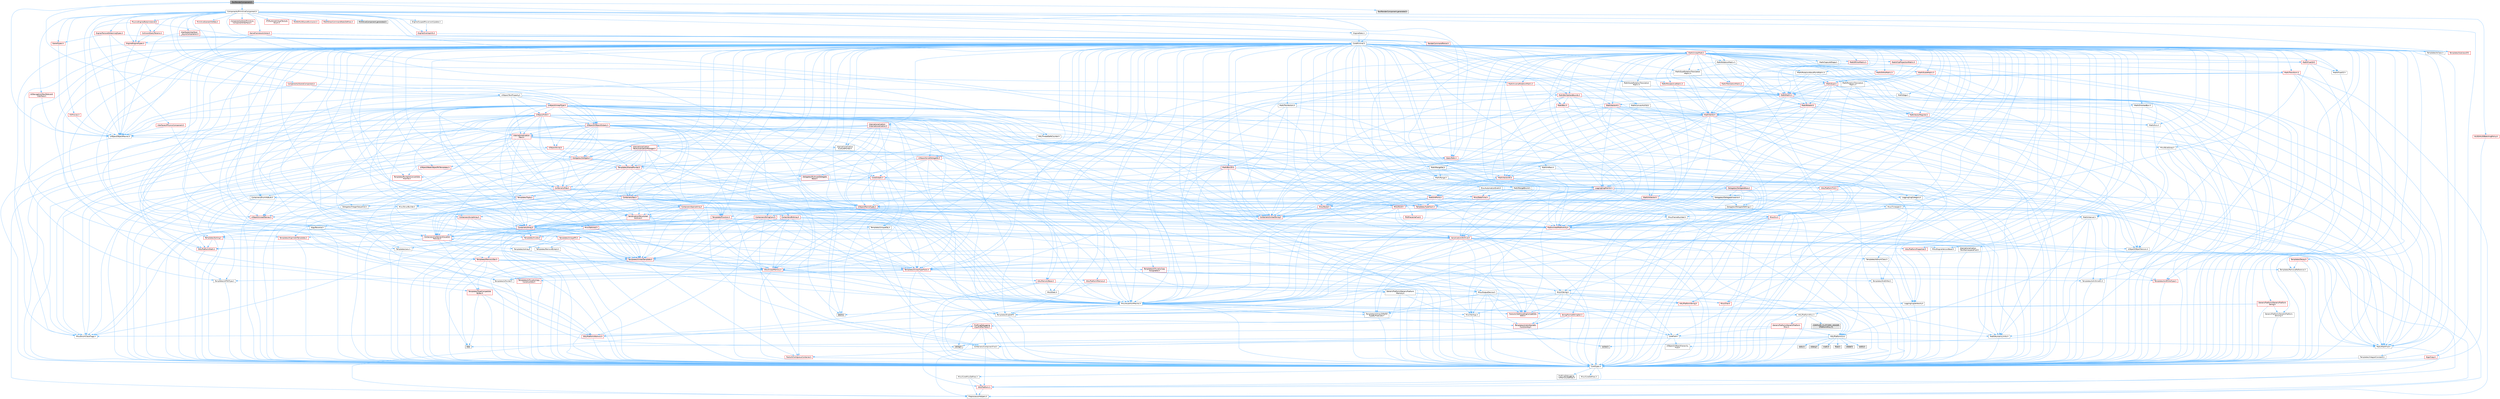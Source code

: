 digraph "TextRenderComponent.h"
{
 // INTERACTIVE_SVG=YES
 // LATEX_PDF_SIZE
  bgcolor="transparent";
  edge [fontname=Helvetica,fontsize=10,labelfontname=Helvetica,labelfontsize=10];
  node [fontname=Helvetica,fontsize=10,shape=box,height=0.2,width=0.4];
  Node1 [id="Node000001",label="TextRenderComponent.h",height=0.2,width=0.4,color="gray40", fillcolor="grey60", style="filled", fontcolor="black",tooltip=" "];
  Node1 -> Node2 [id="edge1_Node000001_Node000002",color="steelblue1",style="solid",tooltip=" "];
  Node2 [id="Node000002",label="CoreMinimal.h",height=0.2,width=0.4,color="grey40", fillcolor="white", style="filled",URL="$d7/d67/CoreMinimal_8h.html",tooltip=" "];
  Node2 -> Node3 [id="edge2_Node000002_Node000003",color="steelblue1",style="solid",tooltip=" "];
  Node3 [id="Node000003",label="CoreTypes.h",height=0.2,width=0.4,color="grey40", fillcolor="white", style="filled",URL="$dc/dec/CoreTypes_8h.html",tooltip=" "];
  Node3 -> Node4 [id="edge3_Node000003_Node000004",color="steelblue1",style="solid",tooltip=" "];
  Node4 [id="Node000004",label="HAL/Platform.h",height=0.2,width=0.4,color="red", fillcolor="#FFF0F0", style="filled",URL="$d9/dd0/Platform_8h.html",tooltip=" "];
  Node4 -> Node8 [id="edge4_Node000004_Node000008",color="steelblue1",style="solid",tooltip=" "];
  Node8 [id="Node000008",label="PreprocessorHelpers.h",height=0.2,width=0.4,color="grey40", fillcolor="white", style="filled",URL="$db/ddb/PreprocessorHelpers_8h.html",tooltip=" "];
  Node3 -> Node14 [id="edge5_Node000003_Node000014",color="steelblue1",style="solid",tooltip=" "];
  Node14 [id="Node000014",label="ProfilingDebugging\l/UMemoryDefines.h",height=0.2,width=0.4,color="grey40", fillcolor="white", style="filled",URL="$d2/da2/UMemoryDefines_8h.html",tooltip=" "];
  Node3 -> Node15 [id="edge6_Node000003_Node000015",color="steelblue1",style="solid",tooltip=" "];
  Node15 [id="Node000015",label="Misc/CoreMiscDefines.h",height=0.2,width=0.4,color="grey40", fillcolor="white", style="filled",URL="$da/d38/CoreMiscDefines_8h.html",tooltip=" "];
  Node15 -> Node4 [id="edge7_Node000015_Node000004",color="steelblue1",style="solid",tooltip=" "];
  Node15 -> Node8 [id="edge8_Node000015_Node000008",color="steelblue1",style="solid",tooltip=" "];
  Node3 -> Node16 [id="edge9_Node000003_Node000016",color="steelblue1",style="solid",tooltip=" "];
  Node16 [id="Node000016",label="Misc/CoreDefines.h",height=0.2,width=0.4,color="grey40", fillcolor="white", style="filled",URL="$d3/dd2/CoreDefines_8h.html",tooltip=" "];
  Node2 -> Node17 [id="edge10_Node000002_Node000017",color="steelblue1",style="solid",tooltip=" "];
  Node17 [id="Node000017",label="CoreFwd.h",height=0.2,width=0.4,color="grey40", fillcolor="white", style="filled",URL="$d1/d1e/CoreFwd_8h.html",tooltip=" "];
  Node17 -> Node3 [id="edge11_Node000017_Node000003",color="steelblue1",style="solid",tooltip=" "];
  Node17 -> Node18 [id="edge12_Node000017_Node000018",color="steelblue1",style="solid",tooltip=" "];
  Node18 [id="Node000018",label="Containers/ContainersFwd.h",height=0.2,width=0.4,color="grey40", fillcolor="white", style="filled",URL="$d4/d0a/ContainersFwd_8h.html",tooltip=" "];
  Node18 -> Node4 [id="edge13_Node000018_Node000004",color="steelblue1",style="solid",tooltip=" "];
  Node18 -> Node3 [id="edge14_Node000018_Node000003",color="steelblue1",style="solid",tooltip=" "];
  Node18 -> Node19 [id="edge15_Node000018_Node000019",color="steelblue1",style="solid",tooltip=" "];
  Node19 [id="Node000019",label="Traits/IsContiguousContainer.h",height=0.2,width=0.4,color="red", fillcolor="#FFF0F0", style="filled",URL="$d5/d3c/IsContiguousContainer_8h.html",tooltip=" "];
  Node19 -> Node3 [id="edge16_Node000019_Node000003",color="steelblue1",style="solid",tooltip=" "];
  Node17 -> Node22 [id="edge17_Node000017_Node000022",color="steelblue1",style="solid",tooltip=" "];
  Node22 [id="Node000022",label="Math/MathFwd.h",height=0.2,width=0.4,color="grey40", fillcolor="white", style="filled",URL="$d2/d10/MathFwd_8h.html",tooltip=" "];
  Node22 -> Node4 [id="edge18_Node000022_Node000004",color="steelblue1",style="solid",tooltip=" "];
  Node17 -> Node23 [id="edge19_Node000017_Node000023",color="steelblue1",style="solid",tooltip=" "];
  Node23 [id="Node000023",label="UObject/UObjectHierarchy\lFwd.h",height=0.2,width=0.4,color="grey40", fillcolor="white", style="filled",URL="$d3/d13/UObjectHierarchyFwd_8h.html",tooltip=" "];
  Node2 -> Node23 [id="edge20_Node000002_Node000023",color="steelblue1",style="solid",tooltip=" "];
  Node2 -> Node18 [id="edge21_Node000002_Node000018",color="steelblue1",style="solid",tooltip=" "];
  Node2 -> Node24 [id="edge22_Node000002_Node000024",color="steelblue1",style="solid",tooltip=" "];
  Node24 [id="Node000024",label="Misc/VarArgs.h",height=0.2,width=0.4,color="grey40", fillcolor="white", style="filled",URL="$d5/d6f/VarArgs_8h.html",tooltip=" "];
  Node24 -> Node3 [id="edge23_Node000024_Node000003",color="steelblue1",style="solid",tooltip=" "];
  Node2 -> Node25 [id="edge24_Node000002_Node000025",color="steelblue1",style="solid",tooltip=" "];
  Node25 [id="Node000025",label="Logging/LogVerbosity.h",height=0.2,width=0.4,color="grey40", fillcolor="white", style="filled",URL="$d2/d8f/LogVerbosity_8h.html",tooltip=" "];
  Node25 -> Node3 [id="edge25_Node000025_Node000003",color="steelblue1",style="solid",tooltip=" "];
  Node2 -> Node26 [id="edge26_Node000002_Node000026",color="steelblue1",style="solid",tooltip=" "];
  Node26 [id="Node000026",label="Misc/OutputDevice.h",height=0.2,width=0.4,color="grey40", fillcolor="white", style="filled",URL="$d7/d32/OutputDevice_8h.html",tooltip=" "];
  Node26 -> Node17 [id="edge27_Node000026_Node000017",color="steelblue1",style="solid",tooltip=" "];
  Node26 -> Node3 [id="edge28_Node000026_Node000003",color="steelblue1",style="solid",tooltip=" "];
  Node26 -> Node25 [id="edge29_Node000026_Node000025",color="steelblue1",style="solid",tooltip=" "];
  Node26 -> Node24 [id="edge30_Node000026_Node000024",color="steelblue1",style="solid",tooltip=" "];
  Node26 -> Node27 [id="edge31_Node000026_Node000027",color="steelblue1",style="solid",tooltip=" "];
  Node27 [id="Node000027",label="Templates/IsArrayOrRefOf\lTypeByPredicate.h",height=0.2,width=0.4,color="grey40", fillcolor="white", style="filled",URL="$d6/da1/IsArrayOrRefOfTypeByPredicate_8h.html",tooltip=" "];
  Node27 -> Node3 [id="edge32_Node000027_Node000003",color="steelblue1",style="solid",tooltip=" "];
  Node26 -> Node28 [id="edge33_Node000026_Node000028",color="steelblue1",style="solid",tooltip=" "];
  Node28 [id="Node000028",label="Templates/IsValidVariadic\lFunctionArg.h",height=0.2,width=0.4,color="red", fillcolor="#FFF0F0", style="filled",URL="$d0/dc8/IsValidVariadicFunctionArg_8h.html",tooltip=" "];
  Node28 -> Node3 [id="edge34_Node000028_Node000003",color="steelblue1",style="solid",tooltip=" "];
  Node26 -> Node30 [id="edge35_Node000026_Node000030",color="steelblue1",style="solid",tooltip=" "];
  Node30 [id="Node000030",label="Traits/IsCharEncodingCompatible\lWith.h",height=0.2,width=0.4,color="red", fillcolor="#FFF0F0", style="filled",URL="$df/dd1/IsCharEncodingCompatibleWith_8h.html",tooltip=" "];
  Node2 -> Node32 [id="edge36_Node000002_Node000032",color="steelblue1",style="solid",tooltip=" "];
  Node32 [id="Node000032",label="HAL/PlatformCrt.h",height=0.2,width=0.4,color="grey40", fillcolor="white", style="filled",URL="$d8/d75/PlatformCrt_8h.html",tooltip=" "];
  Node32 -> Node33 [id="edge37_Node000032_Node000033",color="steelblue1",style="solid",tooltip=" "];
  Node33 [id="Node000033",label="new",height=0.2,width=0.4,color="grey60", fillcolor="#E0E0E0", style="filled",tooltip=" "];
  Node32 -> Node34 [id="edge38_Node000032_Node000034",color="steelblue1",style="solid",tooltip=" "];
  Node34 [id="Node000034",label="wchar.h",height=0.2,width=0.4,color="grey60", fillcolor="#E0E0E0", style="filled",tooltip=" "];
  Node32 -> Node35 [id="edge39_Node000032_Node000035",color="steelblue1",style="solid",tooltip=" "];
  Node35 [id="Node000035",label="stddef.h",height=0.2,width=0.4,color="grey60", fillcolor="#E0E0E0", style="filled",tooltip=" "];
  Node32 -> Node36 [id="edge40_Node000032_Node000036",color="steelblue1",style="solid",tooltip=" "];
  Node36 [id="Node000036",label="stdlib.h",height=0.2,width=0.4,color="grey60", fillcolor="#E0E0E0", style="filled",tooltip=" "];
  Node32 -> Node37 [id="edge41_Node000032_Node000037",color="steelblue1",style="solid",tooltip=" "];
  Node37 [id="Node000037",label="stdio.h",height=0.2,width=0.4,color="grey60", fillcolor="#E0E0E0", style="filled",tooltip=" "];
  Node32 -> Node38 [id="edge42_Node000032_Node000038",color="steelblue1",style="solid",tooltip=" "];
  Node38 [id="Node000038",label="stdarg.h",height=0.2,width=0.4,color="grey60", fillcolor="#E0E0E0", style="filled",tooltip=" "];
  Node32 -> Node39 [id="edge43_Node000032_Node000039",color="steelblue1",style="solid",tooltip=" "];
  Node39 [id="Node000039",label="math.h",height=0.2,width=0.4,color="grey60", fillcolor="#E0E0E0", style="filled",tooltip=" "];
  Node32 -> Node40 [id="edge44_Node000032_Node000040",color="steelblue1",style="solid",tooltip=" "];
  Node40 [id="Node000040",label="float.h",height=0.2,width=0.4,color="grey60", fillcolor="#E0E0E0", style="filled",tooltip=" "];
  Node32 -> Node41 [id="edge45_Node000032_Node000041",color="steelblue1",style="solid",tooltip=" "];
  Node41 [id="Node000041",label="string.h",height=0.2,width=0.4,color="grey60", fillcolor="#E0E0E0", style="filled",tooltip=" "];
  Node2 -> Node42 [id="edge46_Node000002_Node000042",color="steelblue1",style="solid",tooltip=" "];
  Node42 [id="Node000042",label="HAL/PlatformMisc.h",height=0.2,width=0.4,color="grey40", fillcolor="white", style="filled",URL="$d0/df5/PlatformMisc_8h.html",tooltip=" "];
  Node42 -> Node3 [id="edge47_Node000042_Node000003",color="steelblue1",style="solid",tooltip=" "];
  Node42 -> Node43 [id="edge48_Node000042_Node000043",color="steelblue1",style="solid",tooltip=" "];
  Node43 [id="Node000043",label="GenericPlatform/GenericPlatform\lMisc.h",height=0.2,width=0.4,color="red", fillcolor="#FFF0F0", style="filled",URL="$db/d9a/GenericPlatformMisc_8h.html",tooltip=" "];
  Node43 -> Node17 [id="edge49_Node000043_Node000017",color="steelblue1",style="solid",tooltip=" "];
  Node43 -> Node3 [id="edge50_Node000043_Node000003",color="steelblue1",style="solid",tooltip=" "];
  Node43 -> Node32 [id="edge51_Node000043_Node000032",color="steelblue1",style="solid",tooltip=" "];
  Node43 -> Node47 [id="edge52_Node000043_Node000047",color="steelblue1",style="solid",tooltip=" "];
  Node47 [id="Node000047",label="Math/NumericLimits.h",height=0.2,width=0.4,color="grey40", fillcolor="white", style="filled",URL="$df/d1b/NumericLimits_8h.html",tooltip=" "];
  Node47 -> Node3 [id="edge53_Node000047_Node000003",color="steelblue1",style="solid",tooltip=" "];
  Node43 -> Node49 [id="edge54_Node000043_Node000049",color="steelblue1",style="solid",tooltip=" "];
  Node49 [id="Node000049",label="Misc/EnumClassFlags.h",height=0.2,width=0.4,color="grey40", fillcolor="white", style="filled",URL="$d8/de7/EnumClassFlags_8h.html",tooltip=" "];
  Node42 -> Node52 [id="edge55_Node000042_Node000052",color="steelblue1",style="solid",tooltip=" "];
  Node52 [id="Node000052",label="COMPILED_PLATFORM_HEADER\l(PlatformMisc.h)",height=0.2,width=0.4,color="grey60", fillcolor="#E0E0E0", style="filled",tooltip=" "];
  Node42 -> Node53 [id="edge56_Node000042_Node000053",color="steelblue1",style="solid",tooltip=" "];
  Node53 [id="Node000053",label="ProfilingDebugging\l/CpuProfilerTrace.h",height=0.2,width=0.4,color="red", fillcolor="#FFF0F0", style="filled",URL="$da/dcb/CpuProfilerTrace_8h.html",tooltip=" "];
  Node53 -> Node3 [id="edge57_Node000053_Node000003",color="steelblue1",style="solid",tooltip=" "];
  Node53 -> Node18 [id="edge58_Node000053_Node000018",color="steelblue1",style="solid",tooltip=" "];
  Node53 -> Node54 [id="edge59_Node000053_Node000054",color="steelblue1",style="solid",tooltip=" "];
  Node54 [id="Node000054",label="HAL/PlatformAtomics.h",height=0.2,width=0.4,color="red", fillcolor="#FFF0F0", style="filled",URL="$d3/d36/PlatformAtomics_8h.html",tooltip=" "];
  Node54 -> Node3 [id="edge60_Node000054_Node000003",color="steelblue1",style="solid",tooltip=" "];
  Node53 -> Node8 [id="edge61_Node000053_Node000008",color="steelblue1",style="solid",tooltip=" "];
  Node2 -> Node61 [id="edge62_Node000002_Node000061",color="steelblue1",style="solid",tooltip=" "];
  Node61 [id="Node000061",label="Misc/AssertionMacros.h",height=0.2,width=0.4,color="grey40", fillcolor="white", style="filled",URL="$d0/dfa/AssertionMacros_8h.html",tooltip=" "];
  Node61 -> Node3 [id="edge63_Node000061_Node000003",color="steelblue1",style="solid",tooltip=" "];
  Node61 -> Node4 [id="edge64_Node000061_Node000004",color="steelblue1",style="solid",tooltip=" "];
  Node61 -> Node42 [id="edge65_Node000061_Node000042",color="steelblue1",style="solid",tooltip=" "];
  Node61 -> Node8 [id="edge66_Node000061_Node000008",color="steelblue1",style="solid",tooltip=" "];
  Node61 -> Node62 [id="edge67_Node000061_Node000062",color="steelblue1",style="solid",tooltip=" "];
  Node62 [id="Node000062",label="Templates/EnableIf.h",height=0.2,width=0.4,color="grey40", fillcolor="white", style="filled",URL="$d7/d60/EnableIf_8h.html",tooltip=" "];
  Node62 -> Node3 [id="edge68_Node000062_Node000003",color="steelblue1",style="solid",tooltip=" "];
  Node61 -> Node27 [id="edge69_Node000061_Node000027",color="steelblue1",style="solid",tooltip=" "];
  Node61 -> Node28 [id="edge70_Node000061_Node000028",color="steelblue1",style="solid",tooltip=" "];
  Node61 -> Node30 [id="edge71_Node000061_Node000030",color="steelblue1",style="solid",tooltip=" "];
  Node61 -> Node24 [id="edge72_Node000061_Node000024",color="steelblue1",style="solid",tooltip=" "];
  Node61 -> Node63 [id="edge73_Node000061_Node000063",color="steelblue1",style="solid",tooltip=" "];
  Node63 [id="Node000063",label="String/FormatStringSan.h",height=0.2,width=0.4,color="red", fillcolor="#FFF0F0", style="filled",URL="$d3/d8b/FormatStringSan_8h.html",tooltip=" "];
  Node63 -> Node3 [id="edge74_Node000063_Node000003",color="steelblue1",style="solid",tooltip=" "];
  Node63 -> Node28 [id="edge75_Node000063_Node000028",color="steelblue1",style="solid",tooltip=" "];
  Node63 -> Node18 [id="edge76_Node000063_Node000018",color="steelblue1",style="solid",tooltip=" "];
  Node61 -> Node69 [id="edge77_Node000061_Node000069",color="steelblue1",style="solid",tooltip=" "];
  Node69 [id="Node000069",label="atomic",height=0.2,width=0.4,color="grey60", fillcolor="#E0E0E0", style="filled",tooltip=" "];
  Node2 -> Node70 [id="edge78_Node000002_Node000070",color="steelblue1",style="solid",tooltip=" "];
  Node70 [id="Node000070",label="Templates/IsPointer.h",height=0.2,width=0.4,color="grey40", fillcolor="white", style="filled",URL="$d7/d05/IsPointer_8h.html",tooltip=" "];
  Node70 -> Node3 [id="edge79_Node000070_Node000003",color="steelblue1",style="solid",tooltip=" "];
  Node2 -> Node71 [id="edge80_Node000002_Node000071",color="steelblue1",style="solid",tooltip=" "];
  Node71 [id="Node000071",label="HAL/PlatformMemory.h",height=0.2,width=0.4,color="red", fillcolor="#FFF0F0", style="filled",URL="$de/d68/PlatformMemory_8h.html",tooltip=" "];
  Node71 -> Node3 [id="edge81_Node000071_Node000003",color="steelblue1",style="solid",tooltip=" "];
  Node71 -> Node72 [id="edge82_Node000071_Node000072",color="steelblue1",style="solid",tooltip=" "];
  Node72 [id="Node000072",label="GenericPlatform/GenericPlatform\lMemory.h",height=0.2,width=0.4,color="grey40", fillcolor="white", style="filled",URL="$dd/d22/GenericPlatformMemory_8h.html",tooltip=" "];
  Node72 -> Node17 [id="edge83_Node000072_Node000017",color="steelblue1",style="solid",tooltip=" "];
  Node72 -> Node3 [id="edge84_Node000072_Node000003",color="steelblue1",style="solid",tooltip=" "];
  Node72 -> Node73 [id="edge85_Node000072_Node000073",color="steelblue1",style="solid",tooltip=" "];
  Node73 [id="Node000073",label="HAL/PlatformString.h",height=0.2,width=0.4,color="red", fillcolor="#FFF0F0", style="filled",URL="$db/db5/PlatformString_8h.html",tooltip=" "];
  Node73 -> Node3 [id="edge86_Node000073_Node000003",color="steelblue1",style="solid",tooltip=" "];
  Node72 -> Node41 [id="edge87_Node000072_Node000041",color="steelblue1",style="solid",tooltip=" "];
  Node72 -> Node34 [id="edge88_Node000072_Node000034",color="steelblue1",style="solid",tooltip=" "];
  Node2 -> Node54 [id="edge89_Node000002_Node000054",color="steelblue1",style="solid",tooltip=" "];
  Node2 -> Node76 [id="edge90_Node000002_Node000076",color="steelblue1",style="solid",tooltip=" "];
  Node76 [id="Node000076",label="Misc/Exec.h",height=0.2,width=0.4,color="grey40", fillcolor="white", style="filled",URL="$de/ddb/Exec_8h.html",tooltip=" "];
  Node76 -> Node3 [id="edge91_Node000076_Node000003",color="steelblue1",style="solid",tooltip=" "];
  Node76 -> Node61 [id="edge92_Node000076_Node000061",color="steelblue1",style="solid",tooltip=" "];
  Node2 -> Node77 [id="edge93_Node000002_Node000077",color="steelblue1",style="solid",tooltip=" "];
  Node77 [id="Node000077",label="HAL/MemoryBase.h",height=0.2,width=0.4,color="red", fillcolor="#FFF0F0", style="filled",URL="$d6/d9f/MemoryBase_8h.html",tooltip=" "];
  Node77 -> Node3 [id="edge94_Node000077_Node000003",color="steelblue1",style="solid",tooltip=" "];
  Node77 -> Node54 [id="edge95_Node000077_Node000054",color="steelblue1",style="solid",tooltip=" "];
  Node77 -> Node32 [id="edge96_Node000077_Node000032",color="steelblue1",style="solid",tooltip=" "];
  Node77 -> Node76 [id="edge97_Node000077_Node000076",color="steelblue1",style="solid",tooltip=" "];
  Node77 -> Node26 [id="edge98_Node000077_Node000026",color="steelblue1",style="solid",tooltip=" "];
  Node2 -> Node87 [id="edge99_Node000002_Node000087",color="steelblue1",style="solid",tooltip=" "];
  Node87 [id="Node000087",label="HAL/UnrealMemory.h",height=0.2,width=0.4,color="red", fillcolor="#FFF0F0", style="filled",URL="$d9/d96/UnrealMemory_8h.html",tooltip=" "];
  Node87 -> Node3 [id="edge100_Node000087_Node000003",color="steelblue1",style="solid",tooltip=" "];
  Node87 -> Node72 [id="edge101_Node000087_Node000072",color="steelblue1",style="solid",tooltip=" "];
  Node87 -> Node77 [id="edge102_Node000087_Node000077",color="steelblue1",style="solid",tooltip=" "];
  Node87 -> Node71 [id="edge103_Node000087_Node000071",color="steelblue1",style="solid",tooltip=" "];
  Node87 -> Node70 [id="edge104_Node000087_Node000070",color="steelblue1",style="solid",tooltip=" "];
  Node2 -> Node89 [id="edge105_Node000002_Node000089",color="steelblue1",style="solid",tooltip=" "];
  Node89 [id="Node000089",label="Templates/IsArithmetic.h",height=0.2,width=0.4,color="grey40", fillcolor="white", style="filled",URL="$d2/d5d/IsArithmetic_8h.html",tooltip=" "];
  Node89 -> Node3 [id="edge106_Node000089_Node000003",color="steelblue1",style="solid",tooltip=" "];
  Node2 -> Node83 [id="edge107_Node000002_Node000083",color="steelblue1",style="solid",tooltip=" "];
  Node83 [id="Node000083",label="Templates/AndOrNot.h",height=0.2,width=0.4,color="grey40", fillcolor="white", style="filled",URL="$db/d0a/AndOrNot_8h.html",tooltip=" "];
  Node83 -> Node3 [id="edge108_Node000083_Node000003",color="steelblue1",style="solid",tooltip=" "];
  Node2 -> Node90 [id="edge109_Node000002_Node000090",color="steelblue1",style="solid",tooltip=" "];
  Node90 [id="Node000090",label="Templates/IsPODType.h",height=0.2,width=0.4,color="grey40", fillcolor="white", style="filled",URL="$d7/db1/IsPODType_8h.html",tooltip=" "];
  Node90 -> Node3 [id="edge110_Node000090_Node000003",color="steelblue1",style="solid",tooltip=" "];
  Node2 -> Node91 [id="edge111_Node000002_Node000091",color="steelblue1",style="solid",tooltip=" "];
  Node91 [id="Node000091",label="Templates/IsUECoreType.h",height=0.2,width=0.4,color="red", fillcolor="#FFF0F0", style="filled",URL="$d1/db8/IsUECoreType_8h.html",tooltip=" "];
  Node91 -> Node3 [id="edge112_Node000091_Node000003",color="steelblue1",style="solid",tooltip=" "];
  Node2 -> Node84 [id="edge113_Node000002_Node000084",color="steelblue1",style="solid",tooltip=" "];
  Node84 [id="Node000084",label="Templates/IsTriviallyCopy\lConstructible.h",height=0.2,width=0.4,color="red", fillcolor="#FFF0F0", style="filled",URL="$d3/d78/IsTriviallyCopyConstructible_8h.html",tooltip=" "];
  Node84 -> Node3 [id="edge114_Node000084_Node000003",color="steelblue1",style="solid",tooltip=" "];
  Node2 -> Node92 [id="edge115_Node000002_Node000092",color="steelblue1",style="solid",tooltip=" "];
  Node92 [id="Node000092",label="Templates/UnrealTypeTraits.h",height=0.2,width=0.4,color="red", fillcolor="#FFF0F0", style="filled",URL="$d2/d2d/UnrealTypeTraits_8h.html",tooltip=" "];
  Node92 -> Node3 [id="edge116_Node000092_Node000003",color="steelblue1",style="solid",tooltip=" "];
  Node92 -> Node70 [id="edge117_Node000092_Node000070",color="steelblue1",style="solid",tooltip=" "];
  Node92 -> Node61 [id="edge118_Node000092_Node000061",color="steelblue1",style="solid",tooltip=" "];
  Node92 -> Node83 [id="edge119_Node000092_Node000083",color="steelblue1",style="solid",tooltip=" "];
  Node92 -> Node62 [id="edge120_Node000092_Node000062",color="steelblue1",style="solid",tooltip=" "];
  Node92 -> Node89 [id="edge121_Node000092_Node000089",color="steelblue1",style="solid",tooltip=" "];
  Node92 -> Node90 [id="edge122_Node000092_Node000090",color="steelblue1",style="solid",tooltip=" "];
  Node92 -> Node91 [id="edge123_Node000092_Node000091",color="steelblue1",style="solid",tooltip=" "];
  Node92 -> Node84 [id="edge124_Node000092_Node000084",color="steelblue1",style="solid",tooltip=" "];
  Node2 -> Node62 [id="edge125_Node000002_Node000062",color="steelblue1",style="solid",tooltip=" "];
  Node2 -> Node94 [id="edge126_Node000002_Node000094",color="steelblue1",style="solid",tooltip=" "];
  Node94 [id="Node000094",label="Templates/RemoveReference.h",height=0.2,width=0.4,color="grey40", fillcolor="white", style="filled",URL="$da/dbe/RemoveReference_8h.html",tooltip=" "];
  Node94 -> Node3 [id="edge127_Node000094_Node000003",color="steelblue1",style="solid",tooltip=" "];
  Node2 -> Node95 [id="edge128_Node000002_Node000095",color="steelblue1",style="solid",tooltip=" "];
  Node95 [id="Node000095",label="Templates/IntegralConstant.h",height=0.2,width=0.4,color="grey40", fillcolor="white", style="filled",URL="$db/d1b/IntegralConstant_8h.html",tooltip=" "];
  Node95 -> Node3 [id="edge129_Node000095_Node000003",color="steelblue1",style="solid",tooltip=" "];
  Node2 -> Node96 [id="edge130_Node000002_Node000096",color="steelblue1",style="solid",tooltip=" "];
  Node96 [id="Node000096",label="Templates/IsClass.h",height=0.2,width=0.4,color="grey40", fillcolor="white", style="filled",URL="$db/dcb/IsClass_8h.html",tooltip=" "];
  Node96 -> Node3 [id="edge131_Node000096_Node000003",color="steelblue1",style="solid",tooltip=" "];
  Node2 -> Node97 [id="edge132_Node000002_Node000097",color="steelblue1",style="solid",tooltip=" "];
  Node97 [id="Node000097",label="Templates/TypeCompatible\lBytes.h",height=0.2,width=0.4,color="red", fillcolor="#FFF0F0", style="filled",URL="$df/d0a/TypeCompatibleBytes_8h.html",tooltip=" "];
  Node97 -> Node3 [id="edge133_Node000097_Node000003",color="steelblue1",style="solid",tooltip=" "];
  Node97 -> Node41 [id="edge134_Node000097_Node000041",color="steelblue1",style="solid",tooltip=" "];
  Node97 -> Node33 [id="edge135_Node000097_Node000033",color="steelblue1",style="solid",tooltip=" "];
  Node2 -> Node19 [id="edge136_Node000002_Node000019",color="steelblue1",style="solid",tooltip=" "];
  Node2 -> Node98 [id="edge137_Node000002_Node000098",color="steelblue1",style="solid",tooltip=" "];
  Node98 [id="Node000098",label="Templates/UnrealTemplate.h",height=0.2,width=0.4,color="red", fillcolor="#FFF0F0", style="filled",URL="$d4/d24/UnrealTemplate_8h.html",tooltip=" "];
  Node98 -> Node3 [id="edge138_Node000098_Node000003",color="steelblue1",style="solid",tooltip=" "];
  Node98 -> Node70 [id="edge139_Node000098_Node000070",color="steelblue1",style="solid",tooltip=" "];
  Node98 -> Node87 [id="edge140_Node000098_Node000087",color="steelblue1",style="solid",tooltip=" "];
  Node98 -> Node92 [id="edge141_Node000098_Node000092",color="steelblue1",style="solid",tooltip=" "];
  Node98 -> Node94 [id="edge142_Node000098_Node000094",color="steelblue1",style="solid",tooltip=" "];
  Node98 -> Node97 [id="edge143_Node000098_Node000097",color="steelblue1",style="solid",tooltip=" "];
  Node98 -> Node19 [id="edge144_Node000098_Node000019",color="steelblue1",style="solid",tooltip=" "];
  Node2 -> Node47 [id="edge145_Node000002_Node000047",color="steelblue1",style="solid",tooltip=" "];
  Node2 -> Node102 [id="edge146_Node000002_Node000102",color="steelblue1",style="solid",tooltip=" "];
  Node102 [id="Node000102",label="HAL/PlatformMath.h",height=0.2,width=0.4,color="red", fillcolor="#FFF0F0", style="filled",URL="$dc/d53/PlatformMath_8h.html",tooltip=" "];
  Node102 -> Node3 [id="edge147_Node000102_Node000003",color="steelblue1",style="solid",tooltip=" "];
  Node2 -> Node85 [id="edge148_Node000002_Node000085",color="steelblue1",style="solid",tooltip=" "];
  Node85 [id="Node000085",label="Templates/IsTriviallyCopy\lAssignable.h",height=0.2,width=0.4,color="red", fillcolor="#FFF0F0", style="filled",URL="$d2/df2/IsTriviallyCopyAssignable_8h.html",tooltip=" "];
  Node85 -> Node3 [id="edge149_Node000085_Node000003",color="steelblue1",style="solid",tooltip=" "];
  Node2 -> Node110 [id="edge150_Node000002_Node000110",color="steelblue1",style="solid",tooltip=" "];
  Node110 [id="Node000110",label="Templates/MemoryOps.h",height=0.2,width=0.4,color="red", fillcolor="#FFF0F0", style="filled",URL="$db/dea/MemoryOps_8h.html",tooltip=" "];
  Node110 -> Node3 [id="edge151_Node000110_Node000003",color="steelblue1",style="solid",tooltip=" "];
  Node110 -> Node87 [id="edge152_Node000110_Node000087",color="steelblue1",style="solid",tooltip=" "];
  Node110 -> Node85 [id="edge153_Node000110_Node000085",color="steelblue1",style="solid",tooltip=" "];
  Node110 -> Node84 [id="edge154_Node000110_Node000084",color="steelblue1",style="solid",tooltip=" "];
  Node110 -> Node92 [id="edge155_Node000110_Node000092",color="steelblue1",style="solid",tooltip=" "];
  Node110 -> Node33 [id="edge156_Node000110_Node000033",color="steelblue1",style="solid",tooltip=" "];
  Node2 -> Node111 [id="edge157_Node000002_Node000111",color="steelblue1",style="solid",tooltip=" "];
  Node111 [id="Node000111",label="Containers/ContainerAllocation\lPolicies.h",height=0.2,width=0.4,color="red", fillcolor="#FFF0F0", style="filled",URL="$d7/dff/ContainerAllocationPolicies_8h.html",tooltip=" "];
  Node111 -> Node3 [id="edge158_Node000111_Node000003",color="steelblue1",style="solid",tooltip=" "];
  Node111 -> Node111 [id="edge159_Node000111_Node000111",color="steelblue1",style="solid",tooltip=" "];
  Node111 -> Node102 [id="edge160_Node000111_Node000102",color="steelblue1",style="solid",tooltip=" "];
  Node111 -> Node87 [id="edge161_Node000111_Node000087",color="steelblue1",style="solid",tooltip=" "];
  Node111 -> Node47 [id="edge162_Node000111_Node000047",color="steelblue1",style="solid",tooltip=" "];
  Node111 -> Node61 [id="edge163_Node000111_Node000061",color="steelblue1",style="solid",tooltip=" "];
  Node111 -> Node110 [id="edge164_Node000111_Node000110",color="steelblue1",style="solid",tooltip=" "];
  Node111 -> Node97 [id="edge165_Node000111_Node000097",color="steelblue1",style="solid",tooltip=" "];
  Node2 -> Node114 [id="edge166_Node000002_Node000114",color="steelblue1",style="solid",tooltip=" "];
  Node114 [id="Node000114",label="Templates/IsEnumClass.h",height=0.2,width=0.4,color="grey40", fillcolor="white", style="filled",URL="$d7/d15/IsEnumClass_8h.html",tooltip=" "];
  Node114 -> Node3 [id="edge167_Node000114_Node000003",color="steelblue1",style="solid",tooltip=" "];
  Node114 -> Node83 [id="edge168_Node000114_Node000083",color="steelblue1",style="solid",tooltip=" "];
  Node2 -> Node115 [id="edge169_Node000002_Node000115",color="steelblue1",style="solid",tooltip=" "];
  Node115 [id="Node000115",label="HAL/PlatformProperties.h",height=0.2,width=0.4,color="red", fillcolor="#FFF0F0", style="filled",URL="$d9/db0/PlatformProperties_8h.html",tooltip=" "];
  Node115 -> Node3 [id="edge170_Node000115_Node000003",color="steelblue1",style="solid",tooltip=" "];
  Node2 -> Node118 [id="edge171_Node000002_Node000118",color="steelblue1",style="solid",tooltip=" "];
  Node118 [id="Node000118",label="Misc/EngineVersionBase.h",height=0.2,width=0.4,color="grey40", fillcolor="white", style="filled",URL="$d5/d2b/EngineVersionBase_8h.html",tooltip=" "];
  Node118 -> Node3 [id="edge172_Node000118_Node000003",color="steelblue1",style="solid",tooltip=" "];
  Node2 -> Node119 [id="edge173_Node000002_Node000119",color="steelblue1",style="solid",tooltip=" "];
  Node119 [id="Node000119",label="Internationalization\l/TextNamespaceFwd.h",height=0.2,width=0.4,color="grey40", fillcolor="white", style="filled",URL="$d8/d97/TextNamespaceFwd_8h.html",tooltip=" "];
  Node119 -> Node3 [id="edge174_Node000119_Node000003",color="steelblue1",style="solid",tooltip=" "];
  Node2 -> Node120 [id="edge175_Node000002_Node000120",color="steelblue1",style="solid",tooltip=" "];
  Node120 [id="Node000120",label="Serialization/Archive.h",height=0.2,width=0.4,color="red", fillcolor="#FFF0F0", style="filled",URL="$d7/d3b/Archive_8h.html",tooltip=" "];
  Node120 -> Node17 [id="edge176_Node000120_Node000017",color="steelblue1",style="solid",tooltip=" "];
  Node120 -> Node3 [id="edge177_Node000120_Node000003",color="steelblue1",style="solid",tooltip=" "];
  Node120 -> Node115 [id="edge178_Node000120_Node000115",color="steelblue1",style="solid",tooltip=" "];
  Node120 -> Node119 [id="edge179_Node000120_Node000119",color="steelblue1",style="solid",tooltip=" "];
  Node120 -> Node22 [id="edge180_Node000120_Node000022",color="steelblue1",style="solid",tooltip=" "];
  Node120 -> Node61 [id="edge181_Node000120_Node000061",color="steelblue1",style="solid",tooltip=" "];
  Node120 -> Node118 [id="edge182_Node000120_Node000118",color="steelblue1",style="solid",tooltip=" "];
  Node120 -> Node24 [id="edge183_Node000120_Node000024",color="steelblue1",style="solid",tooltip=" "];
  Node120 -> Node62 [id="edge184_Node000120_Node000062",color="steelblue1",style="solid",tooltip=" "];
  Node120 -> Node27 [id="edge185_Node000120_Node000027",color="steelblue1",style="solid",tooltip=" "];
  Node120 -> Node114 [id="edge186_Node000120_Node000114",color="steelblue1",style="solid",tooltip=" "];
  Node120 -> Node28 [id="edge187_Node000120_Node000028",color="steelblue1",style="solid",tooltip=" "];
  Node120 -> Node98 [id="edge188_Node000120_Node000098",color="steelblue1",style="solid",tooltip=" "];
  Node120 -> Node30 [id="edge189_Node000120_Node000030",color="steelblue1",style="solid",tooltip=" "];
  Node120 -> Node123 [id="edge190_Node000120_Node000123",color="steelblue1",style="solid",tooltip=" "];
  Node123 [id="Node000123",label="UObject/ObjectVersion.h",height=0.2,width=0.4,color="grey40", fillcolor="white", style="filled",URL="$da/d63/ObjectVersion_8h.html",tooltip=" "];
  Node123 -> Node3 [id="edge191_Node000123_Node000003",color="steelblue1",style="solid",tooltip=" "];
  Node2 -> Node124 [id="edge192_Node000002_Node000124",color="steelblue1",style="solid",tooltip=" "];
  Node124 [id="Node000124",label="Templates/Less.h",height=0.2,width=0.4,color="grey40", fillcolor="white", style="filled",URL="$de/dc8/Less_8h.html",tooltip=" "];
  Node124 -> Node3 [id="edge193_Node000124_Node000003",color="steelblue1",style="solid",tooltip=" "];
  Node124 -> Node98 [id="edge194_Node000124_Node000098",color="steelblue1",style="solid",tooltip=" "];
  Node2 -> Node125 [id="edge195_Node000002_Node000125",color="steelblue1",style="solid",tooltip=" "];
  Node125 [id="Node000125",label="Templates/Sorting.h",height=0.2,width=0.4,color="red", fillcolor="#FFF0F0", style="filled",URL="$d3/d9e/Sorting_8h.html",tooltip=" "];
  Node125 -> Node3 [id="edge196_Node000125_Node000003",color="steelblue1",style="solid",tooltip=" "];
  Node125 -> Node102 [id="edge197_Node000125_Node000102",color="steelblue1",style="solid",tooltip=" "];
  Node125 -> Node124 [id="edge198_Node000125_Node000124",color="steelblue1",style="solid",tooltip=" "];
  Node2 -> Node136 [id="edge199_Node000002_Node000136",color="steelblue1",style="solid",tooltip=" "];
  Node136 [id="Node000136",label="Misc/Char.h",height=0.2,width=0.4,color="red", fillcolor="#FFF0F0", style="filled",URL="$d0/d58/Char_8h.html",tooltip=" "];
  Node136 -> Node3 [id="edge200_Node000136_Node000003",color="steelblue1",style="solid",tooltip=" "];
  Node2 -> Node139 [id="edge201_Node000002_Node000139",color="steelblue1",style="solid",tooltip=" "];
  Node139 [id="Node000139",label="GenericPlatform/GenericPlatform\lStricmp.h",height=0.2,width=0.4,color="grey40", fillcolor="white", style="filled",URL="$d2/d86/GenericPlatformStricmp_8h.html",tooltip=" "];
  Node139 -> Node3 [id="edge202_Node000139_Node000003",color="steelblue1",style="solid",tooltip=" "];
  Node2 -> Node140 [id="edge203_Node000002_Node000140",color="steelblue1",style="solid",tooltip=" "];
  Node140 [id="Node000140",label="GenericPlatform/GenericPlatform\lString.h",height=0.2,width=0.4,color="red", fillcolor="#FFF0F0", style="filled",URL="$dd/d20/GenericPlatformString_8h.html",tooltip=" "];
  Node140 -> Node3 [id="edge204_Node000140_Node000003",color="steelblue1",style="solid",tooltip=" "];
  Node140 -> Node139 [id="edge205_Node000140_Node000139",color="steelblue1",style="solid",tooltip=" "];
  Node140 -> Node62 [id="edge206_Node000140_Node000062",color="steelblue1",style="solid",tooltip=" "];
  Node140 -> Node30 [id="edge207_Node000140_Node000030",color="steelblue1",style="solid",tooltip=" "];
  Node2 -> Node73 [id="edge208_Node000002_Node000073",color="steelblue1",style="solid",tooltip=" "];
  Node2 -> Node143 [id="edge209_Node000002_Node000143",color="steelblue1",style="solid",tooltip=" "];
  Node143 [id="Node000143",label="Misc/CString.h",height=0.2,width=0.4,color="grey40", fillcolor="white", style="filled",URL="$d2/d49/CString_8h.html",tooltip=" "];
  Node143 -> Node3 [id="edge210_Node000143_Node000003",color="steelblue1",style="solid",tooltip=" "];
  Node143 -> Node32 [id="edge211_Node000143_Node000032",color="steelblue1",style="solid",tooltip=" "];
  Node143 -> Node73 [id="edge212_Node000143_Node000073",color="steelblue1",style="solid",tooltip=" "];
  Node143 -> Node61 [id="edge213_Node000143_Node000061",color="steelblue1",style="solid",tooltip=" "];
  Node143 -> Node136 [id="edge214_Node000143_Node000136",color="steelblue1",style="solid",tooltip=" "];
  Node143 -> Node24 [id="edge215_Node000143_Node000024",color="steelblue1",style="solid",tooltip=" "];
  Node143 -> Node27 [id="edge216_Node000143_Node000027",color="steelblue1",style="solid",tooltip=" "];
  Node143 -> Node28 [id="edge217_Node000143_Node000028",color="steelblue1",style="solid",tooltip=" "];
  Node143 -> Node30 [id="edge218_Node000143_Node000030",color="steelblue1",style="solid",tooltip=" "];
  Node2 -> Node144 [id="edge219_Node000002_Node000144",color="steelblue1",style="solid",tooltip=" "];
  Node144 [id="Node000144",label="Misc/Crc.h",height=0.2,width=0.4,color="red", fillcolor="#FFF0F0", style="filled",URL="$d4/dd2/Crc_8h.html",tooltip=" "];
  Node144 -> Node3 [id="edge220_Node000144_Node000003",color="steelblue1",style="solid",tooltip=" "];
  Node144 -> Node73 [id="edge221_Node000144_Node000073",color="steelblue1",style="solid",tooltip=" "];
  Node144 -> Node61 [id="edge222_Node000144_Node000061",color="steelblue1",style="solid",tooltip=" "];
  Node144 -> Node143 [id="edge223_Node000144_Node000143",color="steelblue1",style="solid",tooltip=" "];
  Node144 -> Node136 [id="edge224_Node000144_Node000136",color="steelblue1",style="solid",tooltip=" "];
  Node144 -> Node92 [id="edge225_Node000144_Node000092",color="steelblue1",style="solid",tooltip=" "];
  Node2 -> Node135 [id="edge226_Node000002_Node000135",color="steelblue1",style="solid",tooltip=" "];
  Node135 [id="Node000135",label="Math/UnrealMathUtility.h",height=0.2,width=0.4,color="red", fillcolor="#FFF0F0", style="filled",URL="$db/db8/UnrealMathUtility_8h.html",tooltip=" "];
  Node135 -> Node3 [id="edge227_Node000135_Node000003",color="steelblue1",style="solid",tooltip=" "];
  Node135 -> Node61 [id="edge228_Node000135_Node000061",color="steelblue1",style="solid",tooltip=" "];
  Node135 -> Node102 [id="edge229_Node000135_Node000102",color="steelblue1",style="solid",tooltip=" "];
  Node135 -> Node22 [id="edge230_Node000135_Node000022",color="steelblue1",style="solid",tooltip=" "];
  Node2 -> Node145 [id="edge231_Node000002_Node000145",color="steelblue1",style="solid",tooltip=" "];
  Node145 [id="Node000145",label="Containers/UnrealString.h",height=0.2,width=0.4,color="red", fillcolor="#FFF0F0", style="filled",URL="$d5/dba/UnrealString_8h.html",tooltip=" "];
  Node2 -> Node149 [id="edge232_Node000002_Node000149",color="steelblue1",style="solid",tooltip=" "];
  Node149 [id="Node000149",label="Containers/Array.h",height=0.2,width=0.4,color="red", fillcolor="#FFF0F0", style="filled",URL="$df/dd0/Array_8h.html",tooltip=" "];
  Node149 -> Node3 [id="edge233_Node000149_Node000003",color="steelblue1",style="solid",tooltip=" "];
  Node149 -> Node61 [id="edge234_Node000149_Node000061",color="steelblue1",style="solid",tooltip=" "];
  Node149 -> Node87 [id="edge235_Node000149_Node000087",color="steelblue1",style="solid",tooltip=" "];
  Node149 -> Node92 [id="edge236_Node000149_Node000092",color="steelblue1",style="solid",tooltip=" "];
  Node149 -> Node98 [id="edge237_Node000149_Node000098",color="steelblue1",style="solid",tooltip=" "];
  Node149 -> Node111 [id="edge238_Node000149_Node000111",color="steelblue1",style="solid",tooltip=" "];
  Node149 -> Node120 [id="edge239_Node000149_Node000120",color="steelblue1",style="solid",tooltip=" "];
  Node149 -> Node128 [id="edge240_Node000149_Node000128",color="steelblue1",style="solid",tooltip=" "];
  Node128 [id="Node000128",label="Templates/Invoke.h",height=0.2,width=0.4,color="red", fillcolor="#FFF0F0", style="filled",URL="$d7/deb/Invoke_8h.html",tooltip=" "];
  Node128 -> Node3 [id="edge241_Node000128_Node000003",color="steelblue1",style="solid",tooltip=" "];
  Node128 -> Node98 [id="edge242_Node000128_Node000098",color="steelblue1",style="solid",tooltip=" "];
  Node149 -> Node124 [id="edge243_Node000149_Node000124",color="steelblue1",style="solid",tooltip=" "];
  Node149 -> Node125 [id="edge244_Node000149_Node000125",color="steelblue1",style="solid",tooltip=" "];
  Node149 -> Node172 [id="edge245_Node000149_Node000172",color="steelblue1",style="solid",tooltip=" "];
  Node172 [id="Node000172",label="Templates/AlignmentTemplates.h",height=0.2,width=0.4,color="red", fillcolor="#FFF0F0", style="filled",URL="$dd/d32/AlignmentTemplates_8h.html",tooltip=" "];
  Node172 -> Node3 [id="edge246_Node000172_Node000003",color="steelblue1",style="solid",tooltip=" "];
  Node172 -> Node70 [id="edge247_Node000172_Node000070",color="steelblue1",style="solid",tooltip=" "];
  Node2 -> Node173 [id="edge248_Node000002_Node000173",color="steelblue1",style="solid",tooltip=" "];
  Node173 [id="Node000173",label="Misc/FrameNumber.h",height=0.2,width=0.4,color="grey40", fillcolor="white", style="filled",URL="$dd/dbd/FrameNumber_8h.html",tooltip=" "];
  Node173 -> Node3 [id="edge249_Node000173_Node000003",color="steelblue1",style="solid",tooltip=" "];
  Node173 -> Node47 [id="edge250_Node000173_Node000047",color="steelblue1",style="solid",tooltip=" "];
  Node173 -> Node135 [id="edge251_Node000173_Node000135",color="steelblue1",style="solid",tooltip=" "];
  Node173 -> Node62 [id="edge252_Node000173_Node000062",color="steelblue1",style="solid",tooltip=" "];
  Node173 -> Node92 [id="edge253_Node000173_Node000092",color="steelblue1",style="solid",tooltip=" "];
  Node2 -> Node174 [id="edge254_Node000002_Node000174",color="steelblue1",style="solid",tooltip=" "];
  Node174 [id="Node000174",label="Misc/Timespan.h",height=0.2,width=0.4,color="grey40", fillcolor="white", style="filled",URL="$da/dd9/Timespan_8h.html",tooltip=" "];
  Node174 -> Node3 [id="edge255_Node000174_Node000003",color="steelblue1",style="solid",tooltip=" "];
  Node174 -> Node175 [id="edge256_Node000174_Node000175",color="steelblue1",style="solid",tooltip=" "];
  Node175 [id="Node000175",label="Math/Interval.h",height=0.2,width=0.4,color="grey40", fillcolor="white", style="filled",URL="$d1/d55/Interval_8h.html",tooltip=" "];
  Node175 -> Node3 [id="edge257_Node000175_Node000003",color="steelblue1",style="solid",tooltip=" "];
  Node175 -> Node89 [id="edge258_Node000175_Node000089",color="steelblue1",style="solid",tooltip=" "];
  Node175 -> Node92 [id="edge259_Node000175_Node000092",color="steelblue1",style="solid",tooltip=" "];
  Node175 -> Node47 [id="edge260_Node000175_Node000047",color="steelblue1",style="solid",tooltip=" "];
  Node175 -> Node135 [id="edge261_Node000175_Node000135",color="steelblue1",style="solid",tooltip=" "];
  Node174 -> Node135 [id="edge262_Node000174_Node000135",color="steelblue1",style="solid",tooltip=" "];
  Node174 -> Node61 [id="edge263_Node000174_Node000061",color="steelblue1",style="solid",tooltip=" "];
  Node2 -> Node176 [id="edge264_Node000002_Node000176",color="steelblue1",style="solid",tooltip=" "];
  Node176 [id="Node000176",label="Containers/StringConv.h",height=0.2,width=0.4,color="red", fillcolor="#FFF0F0", style="filled",URL="$d3/ddf/StringConv_8h.html",tooltip=" "];
  Node176 -> Node3 [id="edge265_Node000176_Node000003",color="steelblue1",style="solid",tooltip=" "];
  Node176 -> Node61 [id="edge266_Node000176_Node000061",color="steelblue1",style="solid",tooltip=" "];
  Node176 -> Node111 [id="edge267_Node000176_Node000111",color="steelblue1",style="solid",tooltip=" "];
  Node176 -> Node149 [id="edge268_Node000176_Node000149",color="steelblue1",style="solid",tooltip=" "];
  Node176 -> Node143 [id="edge269_Node000176_Node000143",color="steelblue1",style="solid",tooltip=" "];
  Node176 -> Node177 [id="edge270_Node000176_Node000177",color="steelblue1",style="solid",tooltip=" "];
  Node177 [id="Node000177",label="Templates/IsArray.h",height=0.2,width=0.4,color="grey40", fillcolor="white", style="filled",URL="$d8/d8d/IsArray_8h.html",tooltip=" "];
  Node177 -> Node3 [id="edge271_Node000177_Node000003",color="steelblue1",style="solid",tooltip=" "];
  Node176 -> Node98 [id="edge272_Node000176_Node000098",color="steelblue1",style="solid",tooltip=" "];
  Node176 -> Node92 [id="edge273_Node000176_Node000092",color="steelblue1",style="solid",tooltip=" "];
  Node176 -> Node30 [id="edge274_Node000176_Node000030",color="steelblue1",style="solid",tooltip=" "];
  Node176 -> Node19 [id="edge275_Node000176_Node000019",color="steelblue1",style="solid",tooltip=" "];
  Node2 -> Node178 [id="edge276_Node000002_Node000178",color="steelblue1",style="solid",tooltip=" "];
  Node178 [id="Node000178",label="UObject/UnrealNames.h",height=0.2,width=0.4,color="red", fillcolor="#FFF0F0", style="filled",URL="$d8/db1/UnrealNames_8h.html",tooltip=" "];
  Node178 -> Node3 [id="edge277_Node000178_Node000003",color="steelblue1",style="solid",tooltip=" "];
  Node2 -> Node180 [id="edge278_Node000002_Node000180",color="steelblue1",style="solid",tooltip=" "];
  Node180 [id="Node000180",label="UObject/NameTypes.h",height=0.2,width=0.4,color="red", fillcolor="#FFF0F0", style="filled",URL="$d6/d35/NameTypes_8h.html",tooltip=" "];
  Node180 -> Node3 [id="edge279_Node000180_Node000003",color="steelblue1",style="solid",tooltip=" "];
  Node180 -> Node61 [id="edge280_Node000180_Node000061",color="steelblue1",style="solid",tooltip=" "];
  Node180 -> Node87 [id="edge281_Node000180_Node000087",color="steelblue1",style="solid",tooltip=" "];
  Node180 -> Node92 [id="edge282_Node000180_Node000092",color="steelblue1",style="solid",tooltip=" "];
  Node180 -> Node98 [id="edge283_Node000180_Node000098",color="steelblue1",style="solid",tooltip=" "];
  Node180 -> Node145 [id="edge284_Node000180_Node000145",color="steelblue1",style="solid",tooltip=" "];
  Node180 -> Node176 [id="edge285_Node000180_Node000176",color="steelblue1",style="solid",tooltip=" "];
  Node180 -> Node178 [id="edge286_Node000180_Node000178",color="steelblue1",style="solid",tooltip=" "];
  Node2 -> Node188 [id="edge287_Node000002_Node000188",color="steelblue1",style="solid",tooltip=" "];
  Node188 [id="Node000188",label="Misc/Parse.h",height=0.2,width=0.4,color="red", fillcolor="#FFF0F0", style="filled",URL="$dc/d71/Parse_8h.html",tooltip=" "];
  Node188 -> Node145 [id="edge288_Node000188_Node000145",color="steelblue1",style="solid",tooltip=" "];
  Node188 -> Node3 [id="edge289_Node000188_Node000003",color="steelblue1",style="solid",tooltip=" "];
  Node188 -> Node32 [id="edge290_Node000188_Node000032",color="steelblue1",style="solid",tooltip=" "];
  Node188 -> Node49 [id="edge291_Node000188_Node000049",color="steelblue1",style="solid",tooltip=" "];
  Node188 -> Node189 [id="edge292_Node000188_Node000189",color="steelblue1",style="solid",tooltip=" "];
  Node189 [id="Node000189",label="Templates/Function.h",height=0.2,width=0.4,color="red", fillcolor="#FFF0F0", style="filled",URL="$df/df5/Function_8h.html",tooltip=" "];
  Node189 -> Node3 [id="edge293_Node000189_Node000003",color="steelblue1",style="solid",tooltip=" "];
  Node189 -> Node61 [id="edge294_Node000189_Node000061",color="steelblue1",style="solid",tooltip=" "];
  Node189 -> Node87 [id="edge295_Node000189_Node000087",color="steelblue1",style="solid",tooltip=" "];
  Node189 -> Node92 [id="edge296_Node000189_Node000092",color="steelblue1",style="solid",tooltip=" "];
  Node189 -> Node128 [id="edge297_Node000189_Node000128",color="steelblue1",style="solid",tooltip=" "];
  Node189 -> Node98 [id="edge298_Node000189_Node000098",color="steelblue1",style="solid",tooltip=" "];
  Node189 -> Node135 [id="edge299_Node000189_Node000135",color="steelblue1",style="solid",tooltip=" "];
  Node189 -> Node33 [id="edge300_Node000189_Node000033",color="steelblue1",style="solid",tooltip=" "];
  Node2 -> Node172 [id="edge301_Node000002_Node000172",color="steelblue1",style="solid",tooltip=" "];
  Node2 -> Node191 [id="edge302_Node000002_Node000191",color="steelblue1",style="solid",tooltip=" "];
  Node191 [id="Node000191",label="Misc/StructBuilder.h",height=0.2,width=0.4,color="grey40", fillcolor="white", style="filled",URL="$d9/db3/StructBuilder_8h.html",tooltip=" "];
  Node191 -> Node3 [id="edge303_Node000191_Node000003",color="steelblue1",style="solid",tooltip=" "];
  Node191 -> Node135 [id="edge304_Node000191_Node000135",color="steelblue1",style="solid",tooltip=" "];
  Node191 -> Node172 [id="edge305_Node000191_Node000172",color="steelblue1",style="solid",tooltip=" "];
  Node2 -> Node104 [id="edge306_Node000002_Node000104",color="steelblue1",style="solid",tooltip=" "];
  Node104 [id="Node000104",label="Templates/Decay.h",height=0.2,width=0.4,color="red", fillcolor="#FFF0F0", style="filled",URL="$dd/d0f/Decay_8h.html",tooltip=" "];
  Node104 -> Node3 [id="edge307_Node000104_Node000003",color="steelblue1",style="solid",tooltip=" "];
  Node104 -> Node94 [id="edge308_Node000104_Node000094",color="steelblue1",style="solid",tooltip=" "];
  Node2 -> Node192 [id="edge309_Node000002_Node000192",color="steelblue1",style="solid",tooltip=" "];
  Node192 [id="Node000192",label="Templates/PointerIsConvertible\lFromTo.h",height=0.2,width=0.4,color="red", fillcolor="#FFF0F0", style="filled",URL="$d6/d65/PointerIsConvertibleFromTo_8h.html",tooltip=" "];
  Node192 -> Node3 [id="edge310_Node000192_Node000003",color="steelblue1",style="solid",tooltip=" "];
  Node2 -> Node128 [id="edge311_Node000002_Node000128",color="steelblue1",style="solid",tooltip=" "];
  Node2 -> Node189 [id="edge312_Node000002_Node000189",color="steelblue1",style="solid",tooltip=" "];
  Node2 -> Node161 [id="edge313_Node000002_Node000161",color="steelblue1",style="solid",tooltip=" "];
  Node161 [id="Node000161",label="Templates/TypeHash.h",height=0.2,width=0.4,color="red", fillcolor="#FFF0F0", style="filled",URL="$d1/d62/TypeHash_8h.html",tooltip=" "];
  Node161 -> Node3 [id="edge314_Node000161_Node000003",color="steelblue1",style="solid",tooltip=" "];
  Node161 -> Node144 [id="edge315_Node000161_Node000144",color="steelblue1",style="solid",tooltip=" "];
  Node2 -> Node193 [id="edge316_Node000002_Node000193",color="steelblue1",style="solid",tooltip=" "];
  Node193 [id="Node000193",label="Containers/ScriptArray.h",height=0.2,width=0.4,color="red", fillcolor="#FFF0F0", style="filled",URL="$dc/daf/ScriptArray_8h.html",tooltip=" "];
  Node193 -> Node3 [id="edge317_Node000193_Node000003",color="steelblue1",style="solid",tooltip=" "];
  Node193 -> Node61 [id="edge318_Node000193_Node000061",color="steelblue1",style="solid",tooltip=" "];
  Node193 -> Node87 [id="edge319_Node000193_Node000087",color="steelblue1",style="solid",tooltip=" "];
  Node193 -> Node111 [id="edge320_Node000193_Node000111",color="steelblue1",style="solid",tooltip=" "];
  Node193 -> Node149 [id="edge321_Node000193_Node000149",color="steelblue1",style="solid",tooltip=" "];
  Node2 -> Node194 [id="edge322_Node000002_Node000194",color="steelblue1",style="solid",tooltip=" "];
  Node194 [id="Node000194",label="Containers/BitArray.h",height=0.2,width=0.4,color="red", fillcolor="#FFF0F0", style="filled",URL="$d1/de4/BitArray_8h.html",tooltip=" "];
  Node194 -> Node111 [id="edge323_Node000194_Node000111",color="steelblue1",style="solid",tooltip=" "];
  Node194 -> Node3 [id="edge324_Node000194_Node000003",color="steelblue1",style="solid",tooltip=" "];
  Node194 -> Node54 [id="edge325_Node000194_Node000054",color="steelblue1",style="solid",tooltip=" "];
  Node194 -> Node87 [id="edge326_Node000194_Node000087",color="steelblue1",style="solid",tooltip=" "];
  Node194 -> Node135 [id="edge327_Node000194_Node000135",color="steelblue1",style="solid",tooltip=" "];
  Node194 -> Node61 [id="edge328_Node000194_Node000061",color="steelblue1",style="solid",tooltip=" "];
  Node194 -> Node49 [id="edge329_Node000194_Node000049",color="steelblue1",style="solid",tooltip=" "];
  Node194 -> Node120 [id="edge330_Node000194_Node000120",color="steelblue1",style="solid",tooltip=" "];
  Node194 -> Node62 [id="edge331_Node000194_Node000062",color="steelblue1",style="solid",tooltip=" "];
  Node194 -> Node128 [id="edge332_Node000194_Node000128",color="steelblue1",style="solid",tooltip=" "];
  Node194 -> Node98 [id="edge333_Node000194_Node000098",color="steelblue1",style="solid",tooltip=" "];
  Node194 -> Node92 [id="edge334_Node000194_Node000092",color="steelblue1",style="solid",tooltip=" "];
  Node2 -> Node195 [id="edge335_Node000002_Node000195",color="steelblue1",style="solid",tooltip=" "];
  Node195 [id="Node000195",label="Containers/SparseArray.h",height=0.2,width=0.4,color="red", fillcolor="#FFF0F0", style="filled",URL="$d5/dbf/SparseArray_8h.html",tooltip=" "];
  Node195 -> Node3 [id="edge336_Node000195_Node000003",color="steelblue1",style="solid",tooltip=" "];
  Node195 -> Node61 [id="edge337_Node000195_Node000061",color="steelblue1",style="solid",tooltip=" "];
  Node195 -> Node87 [id="edge338_Node000195_Node000087",color="steelblue1",style="solid",tooltip=" "];
  Node195 -> Node92 [id="edge339_Node000195_Node000092",color="steelblue1",style="solid",tooltip=" "];
  Node195 -> Node98 [id="edge340_Node000195_Node000098",color="steelblue1",style="solid",tooltip=" "];
  Node195 -> Node111 [id="edge341_Node000195_Node000111",color="steelblue1",style="solid",tooltip=" "];
  Node195 -> Node124 [id="edge342_Node000195_Node000124",color="steelblue1",style="solid",tooltip=" "];
  Node195 -> Node149 [id="edge343_Node000195_Node000149",color="steelblue1",style="solid",tooltip=" "];
  Node195 -> Node135 [id="edge344_Node000195_Node000135",color="steelblue1",style="solid",tooltip=" "];
  Node195 -> Node193 [id="edge345_Node000195_Node000193",color="steelblue1",style="solid",tooltip=" "];
  Node195 -> Node194 [id="edge346_Node000195_Node000194",color="steelblue1",style="solid",tooltip=" "];
  Node195 -> Node196 [id="edge347_Node000195_Node000196",color="steelblue1",style="solid",tooltip=" "];
  Node196 [id="Node000196",label="Serialization/Structured\lArchive.h",height=0.2,width=0.4,color="red", fillcolor="#FFF0F0", style="filled",URL="$d9/d1e/StructuredArchive_8h.html",tooltip=" "];
  Node196 -> Node149 [id="edge348_Node000196_Node000149",color="steelblue1",style="solid",tooltip=" "];
  Node196 -> Node111 [id="edge349_Node000196_Node000111",color="steelblue1",style="solid",tooltip=" "];
  Node196 -> Node3 [id="edge350_Node000196_Node000003",color="steelblue1",style="solid",tooltip=" "];
  Node196 -> Node120 [id="edge351_Node000196_Node000120",color="steelblue1",style="solid",tooltip=" "];
  Node196 -> Node207 [id="edge352_Node000196_Node000207",color="steelblue1",style="solid",tooltip=" "];
  Node207 [id="Node000207",label="Templates/UniqueObj.h",height=0.2,width=0.4,color="grey40", fillcolor="white", style="filled",URL="$da/d95/UniqueObj_8h.html",tooltip=" "];
  Node207 -> Node3 [id="edge353_Node000207_Node000003",color="steelblue1",style="solid",tooltip=" "];
  Node207 -> Node208 [id="edge354_Node000207_Node000208",color="steelblue1",style="solid",tooltip=" "];
  Node208 [id="Node000208",label="Templates/UniquePtr.h",height=0.2,width=0.4,color="red", fillcolor="#FFF0F0", style="filled",URL="$de/d1a/UniquePtr_8h.html",tooltip=" "];
  Node208 -> Node3 [id="edge355_Node000208_Node000003",color="steelblue1",style="solid",tooltip=" "];
  Node208 -> Node98 [id="edge356_Node000208_Node000098",color="steelblue1",style="solid",tooltip=" "];
  Node208 -> Node177 [id="edge357_Node000208_Node000177",color="steelblue1",style="solid",tooltip=" "];
  Node208 -> Node209 [id="edge358_Node000208_Node000209",color="steelblue1",style="solid",tooltip=" "];
  Node209 [id="Node000209",label="Templates/RemoveExtent.h",height=0.2,width=0.4,color="grey40", fillcolor="white", style="filled",URL="$dc/de9/RemoveExtent_8h.html",tooltip=" "];
  Node209 -> Node3 [id="edge359_Node000209_Node000003",color="steelblue1",style="solid",tooltip=" "];
  Node195 -> Node145 [id="edge360_Node000195_Node000145",color="steelblue1",style="solid",tooltip=" "];
  Node2 -> Node211 [id="edge361_Node000002_Node000211",color="steelblue1",style="solid",tooltip=" "];
  Node211 [id="Node000211",label="Containers/Set.h",height=0.2,width=0.4,color="red", fillcolor="#FFF0F0", style="filled",URL="$d4/d45/Set_8h.html",tooltip=" "];
  Node211 -> Node111 [id="edge362_Node000211_Node000111",color="steelblue1",style="solid",tooltip=" "];
  Node211 -> Node195 [id="edge363_Node000211_Node000195",color="steelblue1",style="solid",tooltip=" "];
  Node211 -> Node18 [id="edge364_Node000211_Node000018",color="steelblue1",style="solid",tooltip=" "];
  Node211 -> Node135 [id="edge365_Node000211_Node000135",color="steelblue1",style="solid",tooltip=" "];
  Node211 -> Node61 [id="edge366_Node000211_Node000061",color="steelblue1",style="solid",tooltip=" "];
  Node211 -> Node191 [id="edge367_Node000211_Node000191",color="steelblue1",style="solid",tooltip=" "];
  Node211 -> Node196 [id="edge368_Node000211_Node000196",color="steelblue1",style="solid",tooltip=" "];
  Node211 -> Node189 [id="edge369_Node000211_Node000189",color="steelblue1",style="solid",tooltip=" "];
  Node211 -> Node125 [id="edge370_Node000211_Node000125",color="steelblue1",style="solid",tooltip=" "];
  Node211 -> Node161 [id="edge371_Node000211_Node000161",color="steelblue1",style="solid",tooltip=" "];
  Node211 -> Node98 [id="edge372_Node000211_Node000098",color="steelblue1",style="solid",tooltip=" "];
  Node2 -> Node214 [id="edge373_Node000002_Node000214",color="steelblue1",style="solid",tooltip=" "];
  Node214 [id="Node000214",label="Algo/Reverse.h",height=0.2,width=0.4,color="grey40", fillcolor="white", style="filled",URL="$d5/d93/Reverse_8h.html",tooltip=" "];
  Node214 -> Node3 [id="edge374_Node000214_Node000003",color="steelblue1",style="solid",tooltip=" "];
  Node214 -> Node98 [id="edge375_Node000214_Node000098",color="steelblue1",style="solid",tooltip=" "];
  Node2 -> Node215 [id="edge376_Node000002_Node000215",color="steelblue1",style="solid",tooltip=" "];
  Node215 [id="Node000215",label="Containers/Map.h",height=0.2,width=0.4,color="red", fillcolor="#FFF0F0", style="filled",URL="$df/d79/Map_8h.html",tooltip=" "];
  Node215 -> Node3 [id="edge377_Node000215_Node000003",color="steelblue1",style="solid",tooltip=" "];
  Node215 -> Node214 [id="edge378_Node000215_Node000214",color="steelblue1",style="solid",tooltip=" "];
  Node215 -> Node211 [id="edge379_Node000215_Node000211",color="steelblue1",style="solid",tooltip=" "];
  Node215 -> Node145 [id="edge380_Node000215_Node000145",color="steelblue1",style="solid",tooltip=" "];
  Node215 -> Node61 [id="edge381_Node000215_Node000061",color="steelblue1",style="solid",tooltip=" "];
  Node215 -> Node191 [id="edge382_Node000215_Node000191",color="steelblue1",style="solid",tooltip=" "];
  Node215 -> Node189 [id="edge383_Node000215_Node000189",color="steelblue1",style="solid",tooltip=" "];
  Node215 -> Node125 [id="edge384_Node000215_Node000125",color="steelblue1",style="solid",tooltip=" "];
  Node215 -> Node216 [id="edge385_Node000215_Node000216",color="steelblue1",style="solid",tooltip=" "];
  Node216 [id="Node000216",label="Templates/Tuple.h",height=0.2,width=0.4,color="red", fillcolor="#FFF0F0", style="filled",URL="$d2/d4f/Tuple_8h.html",tooltip=" "];
  Node216 -> Node3 [id="edge386_Node000216_Node000003",color="steelblue1",style="solid",tooltip=" "];
  Node216 -> Node98 [id="edge387_Node000216_Node000098",color="steelblue1",style="solid",tooltip=" "];
  Node216 -> Node217 [id="edge388_Node000216_Node000217",color="steelblue1",style="solid",tooltip=" "];
  Node217 [id="Node000217",label="Delegates/IntegerSequence.h",height=0.2,width=0.4,color="grey40", fillcolor="white", style="filled",URL="$d2/dcc/IntegerSequence_8h.html",tooltip=" "];
  Node217 -> Node3 [id="edge389_Node000217_Node000003",color="steelblue1",style="solid",tooltip=" "];
  Node216 -> Node128 [id="edge390_Node000216_Node000128",color="steelblue1",style="solid",tooltip=" "];
  Node216 -> Node196 [id="edge391_Node000216_Node000196",color="steelblue1",style="solid",tooltip=" "];
  Node216 -> Node161 [id="edge392_Node000216_Node000161",color="steelblue1",style="solid",tooltip=" "];
  Node215 -> Node98 [id="edge393_Node000215_Node000098",color="steelblue1",style="solid",tooltip=" "];
  Node215 -> Node92 [id="edge394_Node000215_Node000092",color="steelblue1",style="solid",tooltip=" "];
  Node2 -> Node219 [id="edge395_Node000002_Node000219",color="steelblue1",style="solid",tooltip=" "];
  Node219 [id="Node000219",label="Math/IntPoint.h",height=0.2,width=0.4,color="red", fillcolor="#FFF0F0", style="filled",URL="$d3/df7/IntPoint_8h.html",tooltip=" "];
  Node219 -> Node3 [id="edge396_Node000219_Node000003",color="steelblue1",style="solid",tooltip=" "];
  Node219 -> Node61 [id="edge397_Node000219_Node000061",color="steelblue1",style="solid",tooltip=" "];
  Node219 -> Node188 [id="edge398_Node000219_Node000188",color="steelblue1",style="solid",tooltip=" "];
  Node219 -> Node22 [id="edge399_Node000219_Node000022",color="steelblue1",style="solid",tooltip=" "];
  Node219 -> Node135 [id="edge400_Node000219_Node000135",color="steelblue1",style="solid",tooltip=" "];
  Node219 -> Node145 [id="edge401_Node000219_Node000145",color="steelblue1",style="solid",tooltip=" "];
  Node219 -> Node196 [id="edge402_Node000219_Node000196",color="steelblue1",style="solid",tooltip=" "];
  Node219 -> Node161 [id="edge403_Node000219_Node000161",color="steelblue1",style="solid",tooltip=" "];
  Node2 -> Node221 [id="edge404_Node000002_Node000221",color="steelblue1",style="solid",tooltip=" "];
  Node221 [id="Node000221",label="Math/IntVector.h",height=0.2,width=0.4,color="red", fillcolor="#FFF0F0", style="filled",URL="$d7/d44/IntVector_8h.html",tooltip=" "];
  Node221 -> Node3 [id="edge405_Node000221_Node000003",color="steelblue1",style="solid",tooltip=" "];
  Node221 -> Node144 [id="edge406_Node000221_Node000144",color="steelblue1",style="solid",tooltip=" "];
  Node221 -> Node188 [id="edge407_Node000221_Node000188",color="steelblue1",style="solid",tooltip=" "];
  Node221 -> Node22 [id="edge408_Node000221_Node000022",color="steelblue1",style="solid",tooltip=" "];
  Node221 -> Node135 [id="edge409_Node000221_Node000135",color="steelblue1",style="solid",tooltip=" "];
  Node221 -> Node145 [id="edge410_Node000221_Node000145",color="steelblue1",style="solid",tooltip=" "];
  Node221 -> Node196 [id="edge411_Node000221_Node000196",color="steelblue1",style="solid",tooltip=" "];
  Node2 -> Node222 [id="edge412_Node000002_Node000222",color="steelblue1",style="solid",tooltip=" "];
  Node222 [id="Node000222",label="Logging/LogCategory.h",height=0.2,width=0.4,color="grey40", fillcolor="white", style="filled",URL="$d9/d36/LogCategory_8h.html",tooltip=" "];
  Node222 -> Node3 [id="edge413_Node000222_Node000003",color="steelblue1",style="solid",tooltip=" "];
  Node222 -> Node25 [id="edge414_Node000222_Node000025",color="steelblue1",style="solid",tooltip=" "];
  Node222 -> Node180 [id="edge415_Node000222_Node000180",color="steelblue1",style="solid",tooltip=" "];
  Node2 -> Node223 [id="edge416_Node000002_Node000223",color="steelblue1",style="solid",tooltip=" "];
  Node223 [id="Node000223",label="Logging/LogMacros.h",height=0.2,width=0.4,color="red", fillcolor="#FFF0F0", style="filled",URL="$d0/d16/LogMacros_8h.html",tooltip=" "];
  Node223 -> Node145 [id="edge417_Node000223_Node000145",color="steelblue1",style="solid",tooltip=" "];
  Node223 -> Node3 [id="edge418_Node000223_Node000003",color="steelblue1",style="solid",tooltip=" "];
  Node223 -> Node8 [id="edge419_Node000223_Node000008",color="steelblue1",style="solid",tooltip=" "];
  Node223 -> Node222 [id="edge420_Node000223_Node000222",color="steelblue1",style="solid",tooltip=" "];
  Node223 -> Node25 [id="edge421_Node000223_Node000025",color="steelblue1",style="solid",tooltip=" "];
  Node223 -> Node61 [id="edge422_Node000223_Node000061",color="steelblue1",style="solid",tooltip=" "];
  Node223 -> Node24 [id="edge423_Node000223_Node000024",color="steelblue1",style="solid",tooltip=" "];
  Node223 -> Node63 [id="edge424_Node000223_Node000063",color="steelblue1",style="solid",tooltip=" "];
  Node223 -> Node62 [id="edge425_Node000223_Node000062",color="steelblue1",style="solid",tooltip=" "];
  Node223 -> Node27 [id="edge426_Node000223_Node000027",color="steelblue1",style="solid",tooltip=" "];
  Node223 -> Node28 [id="edge427_Node000223_Node000028",color="steelblue1",style="solid",tooltip=" "];
  Node223 -> Node30 [id="edge428_Node000223_Node000030",color="steelblue1",style="solid",tooltip=" "];
  Node2 -> Node226 [id="edge429_Node000002_Node000226",color="steelblue1",style="solid",tooltip=" "];
  Node226 [id="Node000226",label="Math/Vector2D.h",height=0.2,width=0.4,color="red", fillcolor="#FFF0F0", style="filled",URL="$d3/db0/Vector2D_8h.html",tooltip=" "];
  Node226 -> Node3 [id="edge430_Node000226_Node000003",color="steelblue1",style="solid",tooltip=" "];
  Node226 -> Node22 [id="edge431_Node000226_Node000022",color="steelblue1",style="solid",tooltip=" "];
  Node226 -> Node61 [id="edge432_Node000226_Node000061",color="steelblue1",style="solid",tooltip=" "];
  Node226 -> Node144 [id="edge433_Node000226_Node000144",color="steelblue1",style="solid",tooltip=" "];
  Node226 -> Node135 [id="edge434_Node000226_Node000135",color="steelblue1",style="solid",tooltip=" "];
  Node226 -> Node145 [id="edge435_Node000226_Node000145",color="steelblue1",style="solid",tooltip=" "];
  Node226 -> Node188 [id="edge436_Node000226_Node000188",color="steelblue1",style="solid",tooltip=" "];
  Node226 -> Node219 [id="edge437_Node000226_Node000219",color="steelblue1",style="solid",tooltip=" "];
  Node226 -> Node223 [id="edge438_Node000226_Node000223",color="steelblue1",style="solid",tooltip=" "];
  Node2 -> Node230 [id="edge439_Node000002_Node000230",color="steelblue1",style="solid",tooltip=" "];
  Node230 [id="Node000230",label="Math/IntRect.h",height=0.2,width=0.4,color="grey40", fillcolor="white", style="filled",URL="$d7/d53/IntRect_8h.html",tooltip=" "];
  Node230 -> Node3 [id="edge440_Node000230_Node000003",color="steelblue1",style="solid",tooltip=" "];
  Node230 -> Node22 [id="edge441_Node000230_Node000022",color="steelblue1",style="solid",tooltip=" "];
  Node230 -> Node135 [id="edge442_Node000230_Node000135",color="steelblue1",style="solid",tooltip=" "];
  Node230 -> Node145 [id="edge443_Node000230_Node000145",color="steelblue1",style="solid",tooltip=" "];
  Node230 -> Node219 [id="edge444_Node000230_Node000219",color="steelblue1",style="solid",tooltip=" "];
  Node230 -> Node226 [id="edge445_Node000230_Node000226",color="steelblue1",style="solid",tooltip=" "];
  Node2 -> Node231 [id="edge446_Node000002_Node000231",color="steelblue1",style="solid",tooltip=" "];
  Node231 [id="Node000231",label="Misc/ByteSwap.h",height=0.2,width=0.4,color="grey40", fillcolor="white", style="filled",URL="$dc/dd7/ByteSwap_8h.html",tooltip=" "];
  Node231 -> Node3 [id="edge447_Node000231_Node000003",color="steelblue1",style="solid",tooltip=" "];
  Node231 -> Node32 [id="edge448_Node000231_Node000032",color="steelblue1",style="solid",tooltip=" "];
  Node2 -> Node160 [id="edge449_Node000002_Node000160",color="steelblue1",style="solid",tooltip=" "];
  Node160 [id="Node000160",label="Containers/EnumAsByte.h",height=0.2,width=0.4,color="grey40", fillcolor="white", style="filled",URL="$d6/d9a/EnumAsByte_8h.html",tooltip=" "];
  Node160 -> Node3 [id="edge450_Node000160_Node000003",color="steelblue1",style="solid",tooltip=" "];
  Node160 -> Node90 [id="edge451_Node000160_Node000090",color="steelblue1",style="solid",tooltip=" "];
  Node160 -> Node161 [id="edge452_Node000160_Node000161",color="steelblue1",style="solid",tooltip=" "];
  Node2 -> Node232 [id="edge453_Node000002_Node000232",color="steelblue1",style="solid",tooltip=" "];
  Node232 [id="Node000232",label="HAL/PlatformTLS.h",height=0.2,width=0.4,color="red", fillcolor="#FFF0F0", style="filled",URL="$d0/def/PlatformTLS_8h.html",tooltip=" "];
  Node232 -> Node3 [id="edge454_Node000232_Node000003",color="steelblue1",style="solid",tooltip=" "];
  Node2 -> Node235 [id="edge455_Node000002_Node000235",color="steelblue1",style="solid",tooltip=" "];
  Node235 [id="Node000235",label="CoreGlobals.h",height=0.2,width=0.4,color="red", fillcolor="#FFF0F0", style="filled",URL="$d5/d8c/CoreGlobals_8h.html",tooltip=" "];
  Node235 -> Node145 [id="edge456_Node000235_Node000145",color="steelblue1",style="solid",tooltip=" "];
  Node235 -> Node3 [id="edge457_Node000235_Node000003",color="steelblue1",style="solid",tooltip=" "];
  Node235 -> Node232 [id="edge458_Node000235_Node000232",color="steelblue1",style="solid",tooltip=" "];
  Node235 -> Node223 [id="edge459_Node000235_Node000223",color="steelblue1",style="solid",tooltip=" "];
  Node235 -> Node49 [id="edge460_Node000235_Node000049",color="steelblue1",style="solid",tooltip=" "];
  Node235 -> Node26 [id="edge461_Node000235_Node000026",color="steelblue1",style="solid",tooltip=" "];
  Node235 -> Node53 [id="edge462_Node000235_Node000053",color="steelblue1",style="solid",tooltip=" "];
  Node235 -> Node180 [id="edge463_Node000235_Node000180",color="steelblue1",style="solid",tooltip=" "];
  Node235 -> Node69 [id="edge464_Node000235_Node000069",color="steelblue1",style="solid",tooltip=" "];
  Node2 -> Node236 [id="edge465_Node000002_Node000236",color="steelblue1",style="solid",tooltip=" "];
  Node236 [id="Node000236",label="Templates/SharedPointer.h",height=0.2,width=0.4,color="red", fillcolor="#FFF0F0", style="filled",URL="$d2/d17/SharedPointer_8h.html",tooltip=" "];
  Node236 -> Node3 [id="edge466_Node000236_Node000003",color="steelblue1",style="solid",tooltip=" "];
  Node236 -> Node192 [id="edge467_Node000236_Node000192",color="steelblue1",style="solid",tooltip=" "];
  Node236 -> Node61 [id="edge468_Node000236_Node000061",color="steelblue1",style="solid",tooltip=" "];
  Node236 -> Node87 [id="edge469_Node000236_Node000087",color="steelblue1",style="solid",tooltip=" "];
  Node236 -> Node149 [id="edge470_Node000236_Node000149",color="steelblue1",style="solid",tooltip=" "];
  Node236 -> Node215 [id="edge471_Node000236_Node000215",color="steelblue1",style="solid",tooltip=" "];
  Node236 -> Node235 [id="edge472_Node000236_Node000235",color="steelblue1",style="solid",tooltip=" "];
  Node2 -> Node241 [id="edge473_Node000002_Node000241",color="steelblue1",style="solid",tooltip=" "];
  Node241 [id="Node000241",label="Internationalization\l/CulturePointer.h",height=0.2,width=0.4,color="grey40", fillcolor="white", style="filled",URL="$d6/dbe/CulturePointer_8h.html",tooltip=" "];
  Node241 -> Node3 [id="edge474_Node000241_Node000003",color="steelblue1",style="solid",tooltip=" "];
  Node241 -> Node236 [id="edge475_Node000241_Node000236",color="steelblue1",style="solid",tooltip=" "];
  Node2 -> Node242 [id="edge476_Node000002_Node000242",color="steelblue1",style="solid",tooltip=" "];
  Node242 [id="Node000242",label="UObject/WeakObjectPtrTemplates.h",height=0.2,width=0.4,color="red", fillcolor="#FFF0F0", style="filled",URL="$d8/d3b/WeakObjectPtrTemplates_8h.html",tooltip=" "];
  Node242 -> Node3 [id="edge477_Node000242_Node000003",color="steelblue1",style="solid",tooltip=" "];
  Node242 -> Node215 [id="edge478_Node000242_Node000215",color="steelblue1",style="solid",tooltip=" "];
  Node2 -> Node245 [id="edge479_Node000002_Node000245",color="steelblue1",style="solid",tooltip=" "];
  Node245 [id="Node000245",label="Delegates/DelegateSettings.h",height=0.2,width=0.4,color="grey40", fillcolor="white", style="filled",URL="$d0/d97/DelegateSettings_8h.html",tooltip=" "];
  Node245 -> Node3 [id="edge480_Node000245_Node000003",color="steelblue1",style="solid",tooltip=" "];
  Node2 -> Node246 [id="edge481_Node000002_Node000246",color="steelblue1",style="solid",tooltip=" "];
  Node246 [id="Node000246",label="Delegates/IDelegateInstance.h",height=0.2,width=0.4,color="grey40", fillcolor="white", style="filled",URL="$d2/d10/IDelegateInstance_8h.html",tooltip=" "];
  Node246 -> Node3 [id="edge482_Node000246_Node000003",color="steelblue1",style="solid",tooltip=" "];
  Node246 -> Node161 [id="edge483_Node000246_Node000161",color="steelblue1",style="solid",tooltip=" "];
  Node246 -> Node180 [id="edge484_Node000246_Node000180",color="steelblue1",style="solid",tooltip=" "];
  Node246 -> Node245 [id="edge485_Node000246_Node000245",color="steelblue1",style="solid",tooltip=" "];
  Node2 -> Node247 [id="edge486_Node000002_Node000247",color="steelblue1",style="solid",tooltip=" "];
  Node247 [id="Node000247",label="Delegates/DelegateBase.h",height=0.2,width=0.4,color="red", fillcolor="#FFF0F0", style="filled",URL="$da/d67/DelegateBase_8h.html",tooltip=" "];
  Node247 -> Node3 [id="edge487_Node000247_Node000003",color="steelblue1",style="solid",tooltip=" "];
  Node247 -> Node111 [id="edge488_Node000247_Node000111",color="steelblue1",style="solid",tooltip=" "];
  Node247 -> Node135 [id="edge489_Node000247_Node000135",color="steelblue1",style="solid",tooltip=" "];
  Node247 -> Node180 [id="edge490_Node000247_Node000180",color="steelblue1",style="solid",tooltip=" "];
  Node247 -> Node245 [id="edge491_Node000247_Node000245",color="steelblue1",style="solid",tooltip=" "];
  Node247 -> Node246 [id="edge492_Node000247_Node000246",color="steelblue1",style="solid",tooltip=" "];
  Node2 -> Node255 [id="edge493_Node000002_Node000255",color="steelblue1",style="solid",tooltip=" "];
  Node255 [id="Node000255",label="Delegates/MulticastDelegate\lBase.h",height=0.2,width=0.4,color="red", fillcolor="#FFF0F0", style="filled",URL="$db/d16/MulticastDelegateBase_8h.html",tooltip=" "];
  Node255 -> Node3 [id="edge494_Node000255_Node000003",color="steelblue1",style="solid",tooltip=" "];
  Node255 -> Node111 [id="edge495_Node000255_Node000111",color="steelblue1",style="solid",tooltip=" "];
  Node255 -> Node149 [id="edge496_Node000255_Node000149",color="steelblue1",style="solid",tooltip=" "];
  Node255 -> Node135 [id="edge497_Node000255_Node000135",color="steelblue1",style="solid",tooltip=" "];
  Node255 -> Node246 [id="edge498_Node000255_Node000246",color="steelblue1",style="solid",tooltip=" "];
  Node255 -> Node247 [id="edge499_Node000255_Node000247",color="steelblue1",style="solid",tooltip=" "];
  Node2 -> Node217 [id="edge500_Node000002_Node000217",color="steelblue1",style="solid",tooltip=" "];
  Node2 -> Node216 [id="edge501_Node000002_Node000216",color="steelblue1",style="solid",tooltip=" "];
  Node2 -> Node256 [id="edge502_Node000002_Node000256",color="steelblue1",style="solid",tooltip=" "];
  Node256 [id="Node000256",label="UObject/ScriptDelegates.h",height=0.2,width=0.4,color="red", fillcolor="#FFF0F0", style="filled",URL="$de/d81/ScriptDelegates_8h.html",tooltip=" "];
  Node256 -> Node149 [id="edge503_Node000256_Node000149",color="steelblue1",style="solid",tooltip=" "];
  Node256 -> Node111 [id="edge504_Node000256_Node000111",color="steelblue1",style="solid",tooltip=" "];
  Node256 -> Node145 [id="edge505_Node000256_Node000145",color="steelblue1",style="solid",tooltip=" "];
  Node256 -> Node61 [id="edge506_Node000256_Node000061",color="steelblue1",style="solid",tooltip=" "];
  Node256 -> Node236 [id="edge507_Node000256_Node000236",color="steelblue1",style="solid",tooltip=" "];
  Node256 -> Node161 [id="edge508_Node000256_Node000161",color="steelblue1",style="solid",tooltip=" "];
  Node256 -> Node92 [id="edge509_Node000256_Node000092",color="steelblue1",style="solid",tooltip=" "];
  Node256 -> Node180 [id="edge510_Node000256_Node000180",color="steelblue1",style="solid",tooltip=" "];
  Node2 -> Node258 [id="edge511_Node000002_Node000258",color="steelblue1",style="solid",tooltip=" "];
  Node258 [id="Node000258",label="Delegates/Delegate.h",height=0.2,width=0.4,color="red", fillcolor="#FFF0F0", style="filled",URL="$d4/d80/Delegate_8h.html",tooltip=" "];
  Node258 -> Node3 [id="edge512_Node000258_Node000003",color="steelblue1",style="solid",tooltip=" "];
  Node258 -> Node61 [id="edge513_Node000258_Node000061",color="steelblue1",style="solid",tooltip=" "];
  Node258 -> Node180 [id="edge514_Node000258_Node000180",color="steelblue1",style="solid",tooltip=" "];
  Node258 -> Node236 [id="edge515_Node000258_Node000236",color="steelblue1",style="solid",tooltip=" "];
  Node258 -> Node242 [id="edge516_Node000258_Node000242",color="steelblue1",style="solid",tooltip=" "];
  Node258 -> Node255 [id="edge517_Node000258_Node000255",color="steelblue1",style="solid",tooltip=" "];
  Node258 -> Node217 [id="edge518_Node000258_Node000217",color="steelblue1",style="solid",tooltip=" "];
  Node2 -> Node263 [id="edge519_Node000002_Node000263",color="steelblue1",style="solid",tooltip=" "];
  Node263 [id="Node000263",label="Internationalization\l/TextLocalizationManager.h",height=0.2,width=0.4,color="red", fillcolor="#FFF0F0", style="filled",URL="$d5/d2e/TextLocalizationManager_8h.html",tooltip=" "];
  Node263 -> Node149 [id="edge520_Node000263_Node000149",color="steelblue1",style="solid",tooltip=" "];
  Node263 -> Node111 [id="edge521_Node000263_Node000111",color="steelblue1",style="solid",tooltip=" "];
  Node263 -> Node215 [id="edge522_Node000263_Node000215",color="steelblue1",style="solid",tooltip=" "];
  Node263 -> Node211 [id="edge523_Node000263_Node000211",color="steelblue1",style="solid",tooltip=" "];
  Node263 -> Node145 [id="edge524_Node000263_Node000145",color="steelblue1",style="solid",tooltip=" "];
  Node263 -> Node3 [id="edge525_Node000263_Node000003",color="steelblue1",style="solid",tooltip=" "];
  Node263 -> Node258 [id="edge526_Node000263_Node000258",color="steelblue1",style="solid",tooltip=" "];
  Node263 -> Node144 [id="edge527_Node000263_Node000144",color="steelblue1",style="solid",tooltip=" "];
  Node263 -> Node49 [id="edge528_Node000263_Node000049",color="steelblue1",style="solid",tooltip=" "];
  Node263 -> Node189 [id="edge529_Node000263_Node000189",color="steelblue1",style="solid",tooltip=" "];
  Node263 -> Node236 [id="edge530_Node000263_Node000236",color="steelblue1",style="solid",tooltip=" "];
  Node263 -> Node69 [id="edge531_Node000263_Node000069",color="steelblue1",style="solid",tooltip=" "];
  Node2 -> Node204 [id="edge532_Node000002_Node000204",color="steelblue1",style="solid",tooltip=" "];
  Node204 [id="Node000204",label="Misc/Optional.h",height=0.2,width=0.4,color="red", fillcolor="#FFF0F0", style="filled",URL="$d2/dae/Optional_8h.html",tooltip=" "];
  Node204 -> Node3 [id="edge533_Node000204_Node000003",color="steelblue1",style="solid",tooltip=" "];
  Node204 -> Node61 [id="edge534_Node000204_Node000061",color="steelblue1",style="solid",tooltip=" "];
  Node204 -> Node110 [id="edge535_Node000204_Node000110",color="steelblue1",style="solid",tooltip=" "];
  Node204 -> Node98 [id="edge536_Node000204_Node000098",color="steelblue1",style="solid",tooltip=" "];
  Node204 -> Node120 [id="edge537_Node000204_Node000120",color="steelblue1",style="solid",tooltip=" "];
  Node2 -> Node177 [id="edge538_Node000002_Node000177",color="steelblue1",style="solid",tooltip=" "];
  Node2 -> Node209 [id="edge539_Node000002_Node000209",color="steelblue1",style="solid",tooltip=" "];
  Node2 -> Node208 [id="edge540_Node000002_Node000208",color="steelblue1",style="solid",tooltip=" "];
  Node2 -> Node270 [id="edge541_Node000002_Node000270",color="steelblue1",style="solid",tooltip=" "];
  Node270 [id="Node000270",label="Internationalization\l/Text.h",height=0.2,width=0.4,color="red", fillcolor="#FFF0F0", style="filled",URL="$d6/d35/Text_8h.html",tooltip=" "];
  Node270 -> Node3 [id="edge542_Node000270_Node000003",color="steelblue1",style="solid",tooltip=" "];
  Node270 -> Node54 [id="edge543_Node000270_Node000054",color="steelblue1",style="solid",tooltip=" "];
  Node270 -> Node61 [id="edge544_Node000270_Node000061",color="steelblue1",style="solid",tooltip=" "];
  Node270 -> Node49 [id="edge545_Node000270_Node000049",color="steelblue1",style="solid",tooltip=" "];
  Node270 -> Node92 [id="edge546_Node000270_Node000092",color="steelblue1",style="solid",tooltip=" "];
  Node270 -> Node149 [id="edge547_Node000270_Node000149",color="steelblue1",style="solid",tooltip=" "];
  Node270 -> Node145 [id="edge548_Node000270_Node000145",color="steelblue1",style="solid",tooltip=" "];
  Node270 -> Node160 [id="edge549_Node000270_Node000160",color="steelblue1",style="solid",tooltip=" "];
  Node270 -> Node236 [id="edge550_Node000270_Node000236",color="steelblue1",style="solid",tooltip=" "];
  Node270 -> Node241 [id="edge551_Node000270_Node000241",color="steelblue1",style="solid",tooltip=" "];
  Node270 -> Node263 [id="edge552_Node000270_Node000263",color="steelblue1",style="solid",tooltip=" "];
  Node270 -> Node204 [id="edge553_Node000270_Node000204",color="steelblue1",style="solid",tooltip=" "];
  Node270 -> Node208 [id="edge554_Node000270_Node000208",color="steelblue1",style="solid",tooltip=" "];
  Node2 -> Node207 [id="edge555_Node000002_Node000207",color="steelblue1",style="solid",tooltip=" "];
  Node2 -> Node276 [id="edge556_Node000002_Node000276",color="steelblue1",style="solid",tooltip=" "];
  Node276 [id="Node000276",label="Internationalization\l/Internationalization.h",height=0.2,width=0.4,color="red", fillcolor="#FFF0F0", style="filled",URL="$da/de4/Internationalization_8h.html",tooltip=" "];
  Node276 -> Node149 [id="edge557_Node000276_Node000149",color="steelblue1",style="solid",tooltip=" "];
  Node276 -> Node145 [id="edge558_Node000276_Node000145",color="steelblue1",style="solid",tooltip=" "];
  Node276 -> Node3 [id="edge559_Node000276_Node000003",color="steelblue1",style="solid",tooltip=" "];
  Node276 -> Node258 [id="edge560_Node000276_Node000258",color="steelblue1",style="solid",tooltip=" "];
  Node276 -> Node241 [id="edge561_Node000276_Node000241",color="steelblue1",style="solid",tooltip=" "];
  Node276 -> Node270 [id="edge562_Node000276_Node000270",color="steelblue1",style="solid",tooltip=" "];
  Node276 -> Node236 [id="edge563_Node000276_Node000236",color="steelblue1",style="solid",tooltip=" "];
  Node276 -> Node216 [id="edge564_Node000276_Node000216",color="steelblue1",style="solid",tooltip=" "];
  Node276 -> Node207 [id="edge565_Node000276_Node000207",color="steelblue1",style="solid",tooltip=" "];
  Node276 -> Node180 [id="edge566_Node000276_Node000180",color="steelblue1",style="solid",tooltip=" "];
  Node2 -> Node277 [id="edge567_Node000002_Node000277",color="steelblue1",style="solid",tooltip=" "];
  Node277 [id="Node000277",label="Math/Vector.h",height=0.2,width=0.4,color="red", fillcolor="#FFF0F0", style="filled",URL="$d6/dbe/Vector_8h.html",tooltip=" "];
  Node277 -> Node3 [id="edge568_Node000277_Node000003",color="steelblue1",style="solid",tooltip=" "];
  Node277 -> Node61 [id="edge569_Node000277_Node000061",color="steelblue1",style="solid",tooltip=" "];
  Node277 -> Node22 [id="edge570_Node000277_Node000022",color="steelblue1",style="solid",tooltip=" "];
  Node277 -> Node47 [id="edge571_Node000277_Node000047",color="steelblue1",style="solid",tooltip=" "];
  Node277 -> Node144 [id="edge572_Node000277_Node000144",color="steelblue1",style="solid",tooltip=" "];
  Node277 -> Node135 [id="edge573_Node000277_Node000135",color="steelblue1",style="solid",tooltip=" "];
  Node277 -> Node145 [id="edge574_Node000277_Node000145",color="steelblue1",style="solid",tooltip=" "];
  Node277 -> Node188 [id="edge575_Node000277_Node000188",color="steelblue1",style="solid",tooltip=" "];
  Node277 -> Node219 [id="edge576_Node000277_Node000219",color="steelblue1",style="solid",tooltip=" "];
  Node277 -> Node223 [id="edge577_Node000277_Node000223",color="steelblue1",style="solid",tooltip=" "];
  Node277 -> Node226 [id="edge578_Node000277_Node000226",color="steelblue1",style="solid",tooltip=" "];
  Node277 -> Node231 [id="edge579_Node000277_Node000231",color="steelblue1",style="solid",tooltip=" "];
  Node277 -> Node270 [id="edge580_Node000277_Node000270",color="steelblue1",style="solid",tooltip=" "];
  Node277 -> Node276 [id="edge581_Node000277_Node000276",color="steelblue1",style="solid",tooltip=" "];
  Node277 -> Node221 [id="edge582_Node000277_Node000221",color="steelblue1",style="solid",tooltip=" "];
  Node277 -> Node280 [id="edge583_Node000277_Node000280",color="steelblue1",style="solid",tooltip=" "];
  Node280 [id="Node000280",label="Math/Axis.h",height=0.2,width=0.4,color="grey40", fillcolor="white", style="filled",URL="$dd/dbb/Axis_8h.html",tooltip=" "];
  Node280 -> Node3 [id="edge584_Node000280_Node000003",color="steelblue1",style="solid",tooltip=" "];
  Node277 -> Node123 [id="edge585_Node000277_Node000123",color="steelblue1",style="solid",tooltip=" "];
  Node2 -> Node281 [id="edge586_Node000002_Node000281",color="steelblue1",style="solid",tooltip=" "];
  Node281 [id="Node000281",label="Math/Vector4.h",height=0.2,width=0.4,color="red", fillcolor="#FFF0F0", style="filled",URL="$d7/d36/Vector4_8h.html",tooltip=" "];
  Node281 -> Node3 [id="edge587_Node000281_Node000003",color="steelblue1",style="solid",tooltip=" "];
  Node281 -> Node144 [id="edge588_Node000281_Node000144",color="steelblue1",style="solid",tooltip=" "];
  Node281 -> Node22 [id="edge589_Node000281_Node000022",color="steelblue1",style="solid",tooltip=" "];
  Node281 -> Node135 [id="edge590_Node000281_Node000135",color="steelblue1",style="solid",tooltip=" "];
  Node281 -> Node145 [id="edge591_Node000281_Node000145",color="steelblue1",style="solid",tooltip=" "];
  Node281 -> Node188 [id="edge592_Node000281_Node000188",color="steelblue1",style="solid",tooltip=" "];
  Node281 -> Node223 [id="edge593_Node000281_Node000223",color="steelblue1",style="solid",tooltip=" "];
  Node281 -> Node226 [id="edge594_Node000281_Node000226",color="steelblue1",style="solid",tooltip=" "];
  Node281 -> Node277 [id="edge595_Node000281_Node000277",color="steelblue1",style="solid",tooltip=" "];
  Node2 -> Node282 [id="edge596_Node000002_Node000282",color="steelblue1",style="solid",tooltip=" "];
  Node282 [id="Node000282",label="Math/VectorRegister.h",height=0.2,width=0.4,color="red", fillcolor="#FFF0F0", style="filled",URL="$da/d8b/VectorRegister_8h.html",tooltip=" "];
  Node282 -> Node3 [id="edge597_Node000282_Node000003",color="steelblue1",style="solid",tooltip=" "];
  Node282 -> Node135 [id="edge598_Node000282_Node000135",color="steelblue1",style="solid",tooltip=" "];
  Node2 -> Node287 [id="edge599_Node000002_Node000287",color="steelblue1",style="solid",tooltip=" "];
  Node287 [id="Node000287",label="Math/TwoVectors.h",height=0.2,width=0.4,color="grey40", fillcolor="white", style="filled",URL="$d4/db4/TwoVectors_8h.html",tooltip=" "];
  Node287 -> Node3 [id="edge600_Node000287_Node000003",color="steelblue1",style="solid",tooltip=" "];
  Node287 -> Node61 [id="edge601_Node000287_Node000061",color="steelblue1",style="solid",tooltip=" "];
  Node287 -> Node135 [id="edge602_Node000287_Node000135",color="steelblue1",style="solid",tooltip=" "];
  Node287 -> Node145 [id="edge603_Node000287_Node000145",color="steelblue1",style="solid",tooltip=" "];
  Node287 -> Node277 [id="edge604_Node000287_Node000277",color="steelblue1",style="solid",tooltip=" "];
  Node2 -> Node288 [id="edge605_Node000002_Node000288",color="steelblue1",style="solid",tooltip=" "];
  Node288 [id="Node000288",label="Math/Edge.h",height=0.2,width=0.4,color="grey40", fillcolor="white", style="filled",URL="$d5/de0/Edge_8h.html",tooltip=" "];
  Node288 -> Node3 [id="edge606_Node000288_Node000003",color="steelblue1",style="solid",tooltip=" "];
  Node288 -> Node277 [id="edge607_Node000288_Node000277",color="steelblue1",style="solid",tooltip=" "];
  Node2 -> Node123 [id="edge608_Node000002_Node000123",color="steelblue1",style="solid",tooltip=" "];
  Node2 -> Node289 [id="edge609_Node000002_Node000289",color="steelblue1",style="solid",tooltip=" "];
  Node289 [id="Node000289",label="Math/CapsuleShape.h",height=0.2,width=0.4,color="grey40", fillcolor="white", style="filled",URL="$d3/d36/CapsuleShape_8h.html",tooltip=" "];
  Node289 -> Node3 [id="edge610_Node000289_Node000003",color="steelblue1",style="solid",tooltip=" "];
  Node289 -> Node277 [id="edge611_Node000289_Node000277",color="steelblue1",style="solid",tooltip=" "];
  Node2 -> Node290 [id="edge612_Node000002_Node000290",color="steelblue1",style="solid",tooltip=" "];
  Node290 [id="Node000290",label="Math/Rotator.h",height=0.2,width=0.4,color="red", fillcolor="#FFF0F0", style="filled",URL="$d8/d3a/Rotator_8h.html",tooltip=" "];
  Node290 -> Node3 [id="edge613_Node000290_Node000003",color="steelblue1",style="solid",tooltip=" "];
  Node290 -> Node22 [id="edge614_Node000290_Node000022",color="steelblue1",style="solid",tooltip=" "];
  Node290 -> Node135 [id="edge615_Node000290_Node000135",color="steelblue1",style="solid",tooltip=" "];
  Node290 -> Node145 [id="edge616_Node000290_Node000145",color="steelblue1",style="solid",tooltip=" "];
  Node290 -> Node188 [id="edge617_Node000290_Node000188",color="steelblue1",style="solid",tooltip=" "];
  Node290 -> Node223 [id="edge618_Node000290_Node000223",color="steelblue1",style="solid",tooltip=" "];
  Node290 -> Node277 [id="edge619_Node000290_Node000277",color="steelblue1",style="solid",tooltip=" "];
  Node290 -> Node282 [id="edge620_Node000290_Node000282",color="steelblue1",style="solid",tooltip=" "];
  Node290 -> Node123 [id="edge621_Node000290_Node000123",color="steelblue1",style="solid",tooltip=" "];
  Node2 -> Node291 [id="edge622_Node000002_Node000291",color="steelblue1",style="solid",tooltip=" "];
  Node291 [id="Node000291",label="Misc/DateTime.h",height=0.2,width=0.4,color="red", fillcolor="#FFF0F0", style="filled",URL="$d1/de9/DateTime_8h.html",tooltip=" "];
  Node291 -> Node145 [id="edge623_Node000291_Node000145",color="steelblue1",style="solid",tooltip=" "];
  Node291 -> Node3 [id="edge624_Node000291_Node000003",color="steelblue1",style="solid",tooltip=" "];
  Node291 -> Node174 [id="edge625_Node000291_Node000174",color="steelblue1",style="solid",tooltip=" "];
  Node291 -> Node120 [id="edge626_Node000291_Node000120",color="steelblue1",style="solid",tooltip=" "];
  Node291 -> Node196 [id="edge627_Node000291_Node000196",color="steelblue1",style="solid",tooltip=" "];
  Node291 -> Node161 [id="edge628_Node000291_Node000161",color="steelblue1",style="solid",tooltip=" "];
  Node2 -> Node292 [id="edge629_Node000002_Node000292",color="steelblue1",style="solid",tooltip=" "];
  Node292 [id="Node000292",label="Math/RangeBound.h",height=0.2,width=0.4,color="grey40", fillcolor="white", style="filled",URL="$d7/dd8/RangeBound_8h.html",tooltip=" "];
  Node292 -> Node3 [id="edge630_Node000292_Node000003",color="steelblue1",style="solid",tooltip=" "];
  Node292 -> Node61 [id="edge631_Node000292_Node000061",color="steelblue1",style="solid",tooltip=" "];
  Node292 -> Node161 [id="edge632_Node000292_Node000161",color="steelblue1",style="solid",tooltip=" "];
  Node292 -> Node160 [id="edge633_Node000292_Node000160",color="steelblue1",style="solid",tooltip=" "];
  Node292 -> Node173 [id="edge634_Node000292_Node000173",color="steelblue1",style="solid",tooltip=" "];
  Node292 -> Node291 [id="edge635_Node000292_Node000291",color="steelblue1",style="solid",tooltip=" "];
  Node2 -> Node293 [id="edge636_Node000002_Node000293",color="steelblue1",style="solid",tooltip=" "];
  Node293 [id="Node000293",label="Misc/AutomationEvent.h",height=0.2,width=0.4,color="grey40", fillcolor="white", style="filled",URL="$d1/d26/AutomationEvent_8h.html",tooltip=" "];
  Node293 -> Node3 [id="edge637_Node000293_Node000003",color="steelblue1",style="solid",tooltip=" "];
  Node293 -> Node291 [id="edge638_Node000293_Node000291",color="steelblue1",style="solid",tooltip=" "];
  Node293 -> Node228 [id="edge639_Node000293_Node000228",color="steelblue1",style="solid",tooltip=" "];
  Node228 [id="Node000228",label="Misc/Guid.h",height=0.2,width=0.4,color="red", fillcolor="#FFF0F0", style="filled",URL="$d6/d2a/Guid_8h.html",tooltip=" "];
  Node228 -> Node145 [id="edge640_Node000228_Node000145",color="steelblue1",style="solid",tooltip=" "];
  Node228 -> Node3 [id="edge641_Node000228_Node000003",color="steelblue1",style="solid",tooltip=" "];
  Node228 -> Node8 [id="edge642_Node000228_Node000008",color="steelblue1",style="solid",tooltip=" "];
  Node228 -> Node61 [id="edge643_Node000228_Node000061",color="steelblue1",style="solid",tooltip=" "];
  Node228 -> Node144 [id="edge644_Node000228_Node000144",color="steelblue1",style="solid",tooltip=" "];
  Node228 -> Node120 [id="edge645_Node000228_Node000120",color="steelblue1",style="solid",tooltip=" "];
  Node228 -> Node196 [id="edge646_Node000228_Node000196",color="steelblue1",style="solid",tooltip=" "];
  Node2 -> Node294 [id="edge647_Node000002_Node000294",color="steelblue1",style="solid",tooltip=" "];
  Node294 [id="Node000294",label="Math/Range.h",height=0.2,width=0.4,color="grey40", fillcolor="white", style="filled",URL="$d9/db6/Range_8h.html",tooltip=" "];
  Node294 -> Node3 [id="edge648_Node000294_Node000003",color="steelblue1",style="solid",tooltip=" "];
  Node294 -> Node149 [id="edge649_Node000294_Node000149",color="steelblue1",style="solid",tooltip=" "];
  Node294 -> Node61 [id="edge650_Node000294_Node000061",color="steelblue1",style="solid",tooltip=" "];
  Node294 -> Node291 [id="edge651_Node000294_Node000291",color="steelblue1",style="solid",tooltip=" "];
  Node294 -> Node292 [id="edge652_Node000294_Node000292",color="steelblue1",style="solid",tooltip=" "];
  Node294 -> Node173 [id="edge653_Node000294_Node000173",color="steelblue1",style="solid",tooltip=" "];
  Node294 -> Node120 [id="edge654_Node000294_Node000120",color="steelblue1",style="solid",tooltip=" "];
  Node2 -> Node295 [id="edge655_Node000002_Node000295",color="steelblue1",style="solid",tooltip=" "];
  Node295 [id="Node000295",label="Math/RangeSet.h",height=0.2,width=0.4,color="grey40", fillcolor="white", style="filled",URL="$dc/d21/RangeSet_8h.html",tooltip=" "];
  Node295 -> Node3 [id="edge656_Node000295_Node000003",color="steelblue1",style="solid",tooltip=" "];
  Node295 -> Node149 [id="edge657_Node000295_Node000149",color="steelblue1",style="solid",tooltip=" "];
  Node295 -> Node294 [id="edge658_Node000295_Node000294",color="steelblue1",style="solid",tooltip=" "];
  Node295 -> Node120 [id="edge659_Node000295_Node000120",color="steelblue1",style="solid",tooltip=" "];
  Node2 -> Node175 [id="edge660_Node000002_Node000175",color="steelblue1",style="solid",tooltip=" "];
  Node2 -> Node296 [id="edge661_Node000002_Node000296",color="steelblue1",style="solid",tooltip=" "];
  Node296 [id="Node000296",label="Math/Box.h",height=0.2,width=0.4,color="red", fillcolor="#FFF0F0", style="filled",URL="$de/d0f/Box_8h.html",tooltip=" "];
  Node296 -> Node3 [id="edge662_Node000296_Node000003",color="steelblue1",style="solid",tooltip=" "];
  Node296 -> Node61 [id="edge663_Node000296_Node000061",color="steelblue1",style="solid",tooltip=" "];
  Node296 -> Node22 [id="edge664_Node000296_Node000022",color="steelblue1",style="solid",tooltip=" "];
  Node296 -> Node135 [id="edge665_Node000296_Node000135",color="steelblue1",style="solid",tooltip=" "];
  Node296 -> Node145 [id="edge666_Node000296_Node000145",color="steelblue1",style="solid",tooltip=" "];
  Node296 -> Node277 [id="edge667_Node000296_Node000277",color="steelblue1",style="solid",tooltip=" "];
  Node2 -> Node306 [id="edge668_Node000002_Node000306",color="steelblue1",style="solid",tooltip=" "];
  Node306 [id="Node000306",label="Math/Box2D.h",height=0.2,width=0.4,color="red", fillcolor="#FFF0F0", style="filled",URL="$d3/d1c/Box2D_8h.html",tooltip=" "];
  Node306 -> Node149 [id="edge669_Node000306_Node000149",color="steelblue1",style="solid",tooltip=" "];
  Node306 -> Node145 [id="edge670_Node000306_Node000145",color="steelblue1",style="solid",tooltip=" "];
  Node306 -> Node3 [id="edge671_Node000306_Node000003",color="steelblue1",style="solid",tooltip=" "];
  Node306 -> Node22 [id="edge672_Node000306_Node000022",color="steelblue1",style="solid",tooltip=" "];
  Node306 -> Node135 [id="edge673_Node000306_Node000135",color="steelblue1",style="solid",tooltip=" "];
  Node306 -> Node226 [id="edge674_Node000306_Node000226",color="steelblue1",style="solid",tooltip=" "];
  Node306 -> Node61 [id="edge675_Node000306_Node000061",color="steelblue1",style="solid",tooltip=" "];
  Node306 -> Node120 [id="edge676_Node000306_Node000120",color="steelblue1",style="solid",tooltip=" "];
  Node306 -> Node91 [id="edge677_Node000306_Node000091",color="steelblue1",style="solid",tooltip=" "];
  Node306 -> Node92 [id="edge678_Node000306_Node000092",color="steelblue1",style="solid",tooltip=" "];
  Node306 -> Node180 [id="edge679_Node000306_Node000180",color="steelblue1",style="solid",tooltip=" "];
  Node306 -> Node178 [id="edge680_Node000306_Node000178",color="steelblue1",style="solid",tooltip=" "];
  Node2 -> Node307 [id="edge681_Node000002_Node000307",color="steelblue1",style="solid",tooltip=" "];
  Node307 [id="Node000307",label="Math/BoxSphereBounds.h",height=0.2,width=0.4,color="red", fillcolor="#FFF0F0", style="filled",URL="$d3/d0a/BoxSphereBounds_8h.html",tooltip=" "];
  Node307 -> Node3 [id="edge682_Node000307_Node000003",color="steelblue1",style="solid",tooltip=" "];
  Node307 -> Node22 [id="edge683_Node000307_Node000022",color="steelblue1",style="solid",tooltip=" "];
  Node307 -> Node135 [id="edge684_Node000307_Node000135",color="steelblue1",style="solid",tooltip=" "];
  Node307 -> Node145 [id="edge685_Node000307_Node000145",color="steelblue1",style="solid",tooltip=" "];
  Node307 -> Node223 [id="edge686_Node000307_Node000223",color="steelblue1",style="solid",tooltip=" "];
  Node307 -> Node277 [id="edge687_Node000307_Node000277",color="steelblue1",style="solid",tooltip=" "];
  Node307 -> Node296 [id="edge688_Node000307_Node000296",color="steelblue1",style="solid",tooltip=" "];
  Node2 -> Node308 [id="edge689_Node000002_Node000308",color="steelblue1",style="solid",tooltip=" "];
  Node308 [id="Node000308",label="Math/OrientedBox.h",height=0.2,width=0.4,color="grey40", fillcolor="white", style="filled",URL="$d6/db1/OrientedBox_8h.html",tooltip=" "];
  Node308 -> Node3 [id="edge690_Node000308_Node000003",color="steelblue1",style="solid",tooltip=" "];
  Node308 -> Node277 [id="edge691_Node000308_Node000277",color="steelblue1",style="solid",tooltip=" "];
  Node308 -> Node175 [id="edge692_Node000308_Node000175",color="steelblue1",style="solid",tooltip=" "];
  Node2 -> Node280 [id="edge693_Node000002_Node000280",color="steelblue1",style="solid",tooltip=" "];
  Node2 -> Node298 [id="edge694_Node000002_Node000298",color="steelblue1",style="solid",tooltip=" "];
  Node298 [id="Node000298",label="Math/Matrix.h",height=0.2,width=0.4,color="red", fillcolor="#FFF0F0", style="filled",URL="$d3/db1/Matrix_8h.html",tooltip=" "];
  Node298 -> Node3 [id="edge695_Node000298_Node000003",color="steelblue1",style="solid",tooltip=" "];
  Node298 -> Node87 [id="edge696_Node000298_Node000087",color="steelblue1",style="solid",tooltip=" "];
  Node298 -> Node135 [id="edge697_Node000298_Node000135",color="steelblue1",style="solid",tooltip=" "];
  Node298 -> Node145 [id="edge698_Node000298_Node000145",color="steelblue1",style="solid",tooltip=" "];
  Node298 -> Node22 [id="edge699_Node000298_Node000022",color="steelblue1",style="solid",tooltip=" "];
  Node298 -> Node277 [id="edge700_Node000298_Node000277",color="steelblue1",style="solid",tooltip=" "];
  Node298 -> Node281 [id="edge701_Node000298_Node000281",color="steelblue1",style="solid",tooltip=" "];
  Node298 -> Node290 [id="edge702_Node000298_Node000290",color="steelblue1",style="solid",tooltip=" "];
  Node298 -> Node280 [id="edge703_Node000298_Node000280",color="steelblue1",style="solid",tooltip=" "];
  Node298 -> Node123 [id="edge704_Node000298_Node000123",color="steelblue1",style="solid",tooltip=" "];
  Node2 -> Node309 [id="edge705_Node000002_Node000309",color="steelblue1",style="solid",tooltip=" "];
  Node309 [id="Node000309",label="Math/RotationTranslation\lMatrix.h",height=0.2,width=0.4,color="grey40", fillcolor="white", style="filled",URL="$d6/d6f/RotationTranslationMatrix_8h.html",tooltip=" "];
  Node309 -> Node3 [id="edge706_Node000309_Node000003",color="steelblue1",style="solid",tooltip=" "];
  Node309 -> Node135 [id="edge707_Node000309_Node000135",color="steelblue1",style="solid",tooltip=" "];
  Node309 -> Node282 [id="edge708_Node000309_Node000282",color="steelblue1",style="solid",tooltip=" "];
  Node309 -> Node298 [id="edge709_Node000309_Node000298",color="steelblue1",style="solid",tooltip=" "];
  Node2 -> Node310 [id="edge710_Node000002_Node000310",color="steelblue1",style="solid",tooltip=" "];
  Node310 [id="Node000310",label="Math/RotationAboutPointMatrix.h",height=0.2,width=0.4,color="grey40", fillcolor="white", style="filled",URL="$d9/d30/RotationAboutPointMatrix_8h.html",tooltip=" "];
  Node310 -> Node3 [id="edge711_Node000310_Node000003",color="steelblue1",style="solid",tooltip=" "];
  Node310 -> Node277 [id="edge712_Node000310_Node000277",color="steelblue1",style="solid",tooltip=" "];
  Node310 -> Node298 [id="edge713_Node000310_Node000298",color="steelblue1",style="solid",tooltip=" "];
  Node310 -> Node302 [id="edge714_Node000310_Node000302",color="steelblue1",style="solid",tooltip=" "];
  Node302 [id="Node000302",label="Math/Quat.h",height=0.2,width=0.4,color="red", fillcolor="#FFF0F0", style="filled",URL="$d9/de9/Quat_8h.html",tooltip=" "];
  Node302 -> Node3 [id="edge715_Node000302_Node000003",color="steelblue1",style="solid",tooltip=" "];
  Node302 -> Node61 [id="edge716_Node000302_Node000061",color="steelblue1",style="solid",tooltip=" "];
  Node302 -> Node135 [id="edge717_Node000302_Node000135",color="steelblue1",style="solid",tooltip=" "];
  Node302 -> Node145 [id="edge718_Node000302_Node000145",color="steelblue1",style="solid",tooltip=" "];
  Node302 -> Node223 [id="edge719_Node000302_Node000223",color="steelblue1",style="solid",tooltip=" "];
  Node302 -> Node22 [id="edge720_Node000302_Node000022",color="steelblue1",style="solid",tooltip=" "];
  Node302 -> Node277 [id="edge721_Node000302_Node000277",color="steelblue1",style="solid",tooltip=" "];
  Node302 -> Node282 [id="edge722_Node000302_Node000282",color="steelblue1",style="solid",tooltip=" "];
  Node302 -> Node290 [id="edge723_Node000302_Node000290",color="steelblue1",style="solid",tooltip=" "];
  Node302 -> Node298 [id="edge724_Node000302_Node000298",color="steelblue1",style="solid",tooltip=" "];
  Node302 -> Node123 [id="edge725_Node000302_Node000123",color="steelblue1",style="solid",tooltip=" "];
  Node310 -> Node309 [id="edge726_Node000310_Node000309",color="steelblue1",style="solid",tooltip=" "];
  Node2 -> Node311 [id="edge727_Node000002_Node000311",color="steelblue1",style="solid",tooltip=" "];
  Node311 [id="Node000311",label="Math/ScaleRotationTranslation\lMatrix.h",height=0.2,width=0.4,color="grey40", fillcolor="white", style="filled",URL="$db/dbe/ScaleRotationTranslationMatrix_8h.html",tooltip=" "];
  Node311 -> Node3 [id="edge728_Node000311_Node000003",color="steelblue1",style="solid",tooltip=" "];
  Node311 -> Node135 [id="edge729_Node000311_Node000135",color="steelblue1",style="solid",tooltip=" "];
  Node311 -> Node298 [id="edge730_Node000311_Node000298",color="steelblue1",style="solid",tooltip=" "];
  Node2 -> Node312 [id="edge731_Node000002_Node000312",color="steelblue1",style="solid",tooltip=" "];
  Node312 [id="Node000312",label="Math/RotationMatrix.h",height=0.2,width=0.4,color="grey40", fillcolor="white", style="filled",URL="$d9/d6a/RotationMatrix_8h.html",tooltip=" "];
  Node312 -> Node3 [id="edge732_Node000312_Node000003",color="steelblue1",style="solid",tooltip=" "];
  Node312 -> Node277 [id="edge733_Node000312_Node000277",color="steelblue1",style="solid",tooltip=" "];
  Node312 -> Node290 [id="edge734_Node000312_Node000290",color="steelblue1",style="solid",tooltip=" "];
  Node312 -> Node298 [id="edge735_Node000312_Node000298",color="steelblue1",style="solid",tooltip=" "];
  Node312 -> Node309 [id="edge736_Node000312_Node000309",color="steelblue1",style="solid",tooltip=" "];
  Node312 -> Node313 [id="edge737_Node000312_Node000313",color="steelblue1",style="solid",tooltip=" "];
  Node313 [id="Node000313",label="Math/QuatRotationTranslation\lMatrix.h",height=0.2,width=0.4,color="grey40", fillcolor="white", style="filled",URL="$df/d18/QuatRotationTranslationMatrix_8h.html",tooltip=" "];
  Node313 -> Node3 [id="edge738_Node000313_Node000003",color="steelblue1",style="solid",tooltip=" "];
  Node313 -> Node61 [id="edge739_Node000313_Node000061",color="steelblue1",style="solid",tooltip=" "];
  Node313 -> Node277 [id="edge740_Node000313_Node000277",color="steelblue1",style="solid",tooltip=" "];
  Node313 -> Node298 [id="edge741_Node000313_Node000298",color="steelblue1",style="solid",tooltip=" "];
  Node313 -> Node302 [id="edge742_Node000313_Node000302",color="steelblue1",style="solid",tooltip=" "];
  Node2 -> Node302 [id="edge743_Node000002_Node000302",color="steelblue1",style="solid",tooltip=" "];
  Node2 -> Node314 [id="edge744_Node000002_Node000314",color="steelblue1",style="solid",tooltip=" "];
  Node314 [id="Node000314",label="Math/PerspectiveMatrix.h",height=0.2,width=0.4,color="red", fillcolor="#FFF0F0", style="filled",URL="$d8/d26/PerspectiveMatrix_8h.html",tooltip=" "];
  Node314 -> Node3 [id="edge745_Node000314_Node000003",color="steelblue1",style="solid",tooltip=" "];
  Node314 -> Node135 [id="edge746_Node000314_Node000135",color="steelblue1",style="solid",tooltip=" "];
  Node314 -> Node298 [id="edge747_Node000314_Node000298",color="steelblue1",style="solid",tooltip=" "];
  Node2 -> Node315 [id="edge748_Node000002_Node000315",color="steelblue1",style="solid",tooltip=" "];
  Node315 [id="Node000315",label="Math/OrthoMatrix.h",height=0.2,width=0.4,color="red", fillcolor="#FFF0F0", style="filled",URL="$d4/d39/OrthoMatrix_8h.html",tooltip=" "];
  Node315 -> Node3 [id="edge749_Node000315_Node000003",color="steelblue1",style="solid",tooltip=" "];
  Node315 -> Node298 [id="edge750_Node000315_Node000298",color="steelblue1",style="solid",tooltip=" "];
  Node2 -> Node316 [id="edge751_Node000002_Node000316",color="steelblue1",style="solid",tooltip=" "];
  Node316 [id="Node000316",label="Math/TranslationMatrix.h",height=0.2,width=0.4,color="red", fillcolor="#FFF0F0", style="filled",URL="$d1/d34/TranslationMatrix_8h.html",tooltip=" "];
  Node316 -> Node3 [id="edge752_Node000316_Node000003",color="steelblue1",style="solid",tooltip=" "];
  Node316 -> Node277 [id="edge753_Node000316_Node000277",color="steelblue1",style="solid",tooltip=" "];
  Node316 -> Node298 [id="edge754_Node000316_Node000298",color="steelblue1",style="solid",tooltip=" "];
  Node2 -> Node313 [id="edge755_Node000002_Node000313",color="steelblue1",style="solid",tooltip=" "];
  Node2 -> Node317 [id="edge756_Node000002_Node000317",color="steelblue1",style="solid",tooltip=" "];
  Node317 [id="Node000317",label="Math/InverseRotationMatrix.h",height=0.2,width=0.4,color="red", fillcolor="#FFF0F0", style="filled",URL="$d9/db8/InverseRotationMatrix_8h.html",tooltip=" "];
  Node317 -> Node3 [id="edge757_Node000317_Node000003",color="steelblue1",style="solid",tooltip=" "];
  Node317 -> Node135 [id="edge758_Node000317_Node000135",color="steelblue1",style="solid",tooltip=" "];
  Node317 -> Node298 [id="edge759_Node000317_Node000298",color="steelblue1",style="solid",tooltip=" "];
  Node2 -> Node318 [id="edge760_Node000002_Node000318",color="steelblue1",style="solid",tooltip=" "];
  Node318 [id="Node000318",label="Math/ScaleMatrix.h",height=0.2,width=0.4,color="red", fillcolor="#FFF0F0", style="filled",URL="$d5/d4e/ScaleMatrix_8h.html",tooltip=" "];
  Node318 -> Node3 [id="edge761_Node000318_Node000003",color="steelblue1",style="solid",tooltip=" "];
  Node318 -> Node298 [id="edge762_Node000318_Node000298",color="steelblue1",style="solid",tooltip=" "];
  Node2 -> Node319 [id="edge763_Node000002_Node000319",color="steelblue1",style="solid",tooltip=" "];
  Node319 [id="Node000319",label="Math/MirrorMatrix.h",height=0.2,width=0.4,color="red", fillcolor="#FFF0F0", style="filled",URL="$d1/d9d/MirrorMatrix_8h.html",tooltip=" "];
  Node319 -> Node3 [id="edge764_Node000319_Node000003",color="steelblue1",style="solid",tooltip=" "];
  Node319 -> Node298 [id="edge765_Node000319_Node000298",color="steelblue1",style="solid",tooltip=" "];
  Node2 -> Node320 [id="edge766_Node000002_Node000320",color="steelblue1",style="solid",tooltip=" "];
  Node320 [id="Node000320",label="Math/ClipProjectionMatrix.h",height=0.2,width=0.4,color="red", fillcolor="#FFF0F0", style="filled",URL="$db/db6/ClipProjectionMatrix_8h.html",tooltip=" "];
  Node320 -> Node3 [id="edge767_Node000320_Node000003",color="steelblue1",style="solid",tooltip=" "];
  Node320 -> Node298 [id="edge768_Node000320_Node000298",color="steelblue1",style="solid",tooltip=" "];
  Node2 -> Node321 [id="edge769_Node000002_Node000321",color="steelblue1",style="solid",tooltip=" "];
  Node321 [id="Node000321",label="Math/Float32.h",height=0.2,width=0.4,color="grey40", fillcolor="white", style="filled",URL="$d4/d65/Float32_8h.html",tooltip=" "];
  Node321 -> Node3 [id="edge770_Node000321_Node000003",color="steelblue1",style="solid",tooltip=" "];
  Node2 -> Node322 [id="edge771_Node000002_Node000322",color="steelblue1",style="solid",tooltip=" "];
  Node322 [id="Node000322",label="Math/Float16.h",height=0.2,width=0.4,color="red", fillcolor="#FFF0F0", style="filled",URL="$d5/d5e/Float16_8h.html",tooltip=" "];
  Node322 -> Node3 [id="edge772_Node000322_Node000003",color="steelblue1",style="solid",tooltip=" "];
  Node322 -> Node120 [id="edge773_Node000322_Node000120",color="steelblue1",style="solid",tooltip=" "];
  Node322 -> Node135 [id="edge774_Node000322_Node000135",color="steelblue1",style="solid",tooltip=" "];
  Node322 -> Node321 [id="edge775_Node000322_Node000321",color="steelblue1",style="solid",tooltip=" "];
  Node2 -> Node301 [id="edge776_Node000002_Node000301",color="steelblue1",style="solid",tooltip=" "];
  Node301 [id="Node000301",label="Math/Transform.h",height=0.2,width=0.4,color="red", fillcolor="#FFF0F0", style="filled",URL="$de/d05/Math_2Transform_8h.html",tooltip=" "];
  Node301 -> Node3 [id="edge777_Node000301_Node000003",color="steelblue1",style="solid",tooltip=" "];
  Node301 -> Node8 [id="edge778_Node000301_Node000008",color="steelblue1",style="solid",tooltip=" "];
  Node301 -> Node22 [id="edge779_Node000301_Node000022",color="steelblue1",style="solid",tooltip=" "];
  Node301 -> Node302 [id="edge780_Node000301_Node000302",color="steelblue1",style="solid",tooltip=" "];
  Node301 -> Node91 [id="edge781_Node000301_Node000091",color="steelblue1",style="solid",tooltip=" "];
  Node301 -> Node180 [id="edge782_Node000301_Node000180",color="steelblue1",style="solid",tooltip=" "];
  Node301 -> Node178 [id="edge783_Node000301_Node000178",color="steelblue1",style="solid",tooltip=" "];
  Node2 -> Node323 [id="edge784_Node000002_Node000323",color="steelblue1",style="solid",tooltip=" "];
  Node323 [id="Node000323",label="Math/ConvexHull2d.h",height=0.2,width=0.4,color="grey40", fillcolor="white", style="filled",URL="$d1/de3/ConvexHull2d_8h.html",tooltip=" "];
  Node323 -> Node3 [id="edge785_Node000323_Node000003",color="steelblue1",style="solid",tooltip=" "];
  Node323 -> Node226 [id="edge786_Node000323_Node000226",color="steelblue1",style="solid",tooltip=" "];
  Node323 -> Node277 [id="edge787_Node000323_Node000277",color="steelblue1",style="solid",tooltip=" "];
  Node2 -> Node324 [id="edge788_Node000002_Node000324",color="steelblue1",style="solid",tooltip=" "];
  Node324 [id="Node000324",label="Math/UnrealMath.h",height=0.2,width=0.4,color="red", fillcolor="#FFF0F0", style="filled",URL="$d8/db2/UnrealMath_8h.html",tooltip=" "];
  Node324 -> Node280 [id="edge789_Node000324_Node000280",color="steelblue1",style="solid",tooltip=" "];
  Node324 -> Node296 [id="edge790_Node000324_Node000296",color="steelblue1",style="solid",tooltip=" "];
  Node324 -> Node306 [id="edge791_Node000324_Node000306",color="steelblue1",style="solid",tooltip=" "];
  Node324 -> Node307 [id="edge792_Node000324_Node000307",color="steelblue1",style="solid",tooltip=" "];
  Node324 -> Node289 [id="edge793_Node000324_Node000289",color="steelblue1",style="solid",tooltip=" "];
  Node324 -> Node320 [id="edge794_Node000324_Node000320",color="steelblue1",style="solid",tooltip=" "];
  Node324 -> Node323 [id="edge795_Node000324_Node000323",color="steelblue1",style="solid",tooltip=" "];
  Node324 -> Node288 [id="edge796_Node000324_Node000288",color="steelblue1",style="solid",tooltip=" "];
  Node324 -> Node322 [id="edge797_Node000324_Node000322",color="steelblue1",style="solid",tooltip=" "];
  Node324 -> Node321 [id="edge798_Node000324_Node000321",color="steelblue1",style="solid",tooltip=" "];
  Node324 -> Node219 [id="edge799_Node000324_Node000219",color="steelblue1",style="solid",tooltip=" "];
  Node324 -> Node230 [id="edge800_Node000324_Node000230",color="steelblue1",style="solid",tooltip=" "];
  Node324 -> Node221 [id="edge801_Node000324_Node000221",color="steelblue1",style="solid",tooltip=" "];
  Node324 -> Node175 [id="edge802_Node000324_Node000175",color="steelblue1",style="solid",tooltip=" "];
  Node324 -> Node317 [id="edge803_Node000324_Node000317",color="steelblue1",style="solid",tooltip=" "];
  Node324 -> Node298 [id="edge804_Node000324_Node000298",color="steelblue1",style="solid",tooltip=" "];
  Node324 -> Node319 [id="edge805_Node000324_Node000319",color="steelblue1",style="solid",tooltip=" "];
  Node324 -> Node47 [id="edge806_Node000324_Node000047",color="steelblue1",style="solid",tooltip=" "];
  Node324 -> Node308 [id="edge807_Node000324_Node000308",color="steelblue1",style="solid",tooltip=" "];
  Node324 -> Node315 [id="edge808_Node000324_Node000315",color="steelblue1",style="solid",tooltip=" "];
  Node324 -> Node314 [id="edge809_Node000324_Node000314",color="steelblue1",style="solid",tooltip=" "];
  Node324 -> Node302 [id="edge810_Node000324_Node000302",color="steelblue1",style="solid",tooltip=" "];
  Node324 -> Node313 [id="edge811_Node000324_Node000313",color="steelblue1",style="solid",tooltip=" "];
  Node324 -> Node294 [id="edge812_Node000324_Node000294",color="steelblue1",style="solid",tooltip=" "];
  Node324 -> Node292 [id="edge813_Node000324_Node000292",color="steelblue1",style="solid",tooltip=" "];
  Node324 -> Node295 [id="edge814_Node000324_Node000295",color="steelblue1",style="solid",tooltip=" "];
  Node324 -> Node310 [id="edge815_Node000324_Node000310",color="steelblue1",style="solid",tooltip=" "];
  Node324 -> Node312 [id="edge816_Node000324_Node000312",color="steelblue1",style="solid",tooltip=" "];
  Node324 -> Node309 [id="edge817_Node000324_Node000309",color="steelblue1",style="solid",tooltip=" "];
  Node324 -> Node290 [id="edge818_Node000324_Node000290",color="steelblue1",style="solid",tooltip=" "];
  Node324 -> Node318 [id="edge819_Node000324_Node000318",color="steelblue1",style="solid",tooltip=" "];
  Node324 -> Node311 [id="edge820_Node000324_Node000311",color="steelblue1",style="solid",tooltip=" "];
  Node324 -> Node301 [id="edge821_Node000324_Node000301",color="steelblue1",style="solid",tooltip=" "];
  Node324 -> Node316 [id="edge822_Node000324_Node000316",color="steelblue1",style="solid",tooltip=" "];
  Node324 -> Node287 [id="edge823_Node000324_Node000287",color="steelblue1",style="solid",tooltip=" "];
  Node324 -> Node135 [id="edge824_Node000324_Node000135",color="steelblue1",style="solid",tooltip=" "];
  Node324 -> Node277 [id="edge825_Node000324_Node000277",color="steelblue1",style="solid",tooltip=" "];
  Node324 -> Node226 [id="edge826_Node000324_Node000226",color="steelblue1",style="solid",tooltip=" "];
  Node324 -> Node281 [id="edge827_Node000324_Node000281",color="steelblue1",style="solid",tooltip=" "];
  Node324 -> Node282 [id="edge828_Node000324_Node000282",color="steelblue1",style="solid",tooltip=" "];
  Node1 -> Node336 [id="edge829_Node000001_Node000336",color="steelblue1",style="solid",tooltip=" "];
  Node336 [id="Node000336",label="UObject/ObjectMacros.h",height=0.2,width=0.4,color="grey40", fillcolor="white", style="filled",URL="$d8/d8d/ObjectMacros_8h.html",tooltip=" "];
  Node336 -> Node49 [id="edge830_Node000336_Node000049",color="steelblue1",style="solid",tooltip=" "];
  Node336 -> Node337 [id="edge831_Node000336_Node000337",color="steelblue1",style="solid",tooltip=" "];
  Node337 [id="Node000337",label="UObject/Script.h",height=0.2,width=0.4,color="red", fillcolor="#FFF0F0", style="filled",URL="$de/dc6/Script_8h.html",tooltip=" "];
  Node337 -> Node258 [id="edge832_Node000337_Node000258",color="steelblue1",style="solid",tooltip=" "];
  Node337 -> Node340 [id="edge833_Node000337_Node000340",color="steelblue1",style="solid",tooltip=" "];
  Node340 [id="Node000340",label="Stats/Stats.h",height=0.2,width=0.4,color="red", fillcolor="#FFF0F0", style="filled",URL="$dc/d09/Stats_8h.html",tooltip=" "];
  Node340 -> Node235 [id="edge834_Node000340_Node000235",color="steelblue1",style="solid",tooltip=" "];
  Node340 -> Node3 [id="edge835_Node000340_Node000003",color="steelblue1",style="solid",tooltip=" "];
  Node337 -> Node49 [id="edge836_Node000337_Node000049",color="steelblue1",style="solid",tooltip=" "];
  Node1 -> Node366 [id="edge837_Node000001_Node000366",color="steelblue1",style="solid",tooltip=" "];
  Node366 [id="Node000366",label="UObject/TextProperty.h",height=0.2,width=0.4,color="grey40", fillcolor="white", style="filled",URL="$d5/d51/TextProperty_8h.html",tooltip=" "];
  Node366 -> Node145 [id="edge838_Node000366_Node000145",color="steelblue1",style="solid",tooltip=" "];
  Node366 -> Node3 [id="edge839_Node000366_Node000003",color="steelblue1",style="solid",tooltip=" "];
  Node366 -> Node270 [id="edge840_Node000366_Node000270",color="steelblue1",style="solid",tooltip=" "];
  Node366 -> Node196 [id="edge841_Node000366_Node000196",color="steelblue1",style="solid",tooltip=" "];
  Node366 -> Node367 [id="edge842_Node000366_Node000367",color="steelblue1",style="solid",tooltip=" "];
  Node367 [id="Node000367",label="UObject/Field.h",height=0.2,width=0.4,color="red", fillcolor="#FFF0F0", style="filled",URL="$d8/db3/Field_8h.html",tooltip=" "];
  Node367 -> Node149 [id="edge843_Node000367_Node000149",color="steelblue1",style="solid",tooltip=" "];
  Node367 -> Node215 [id="edge844_Node000367_Node000215",color="steelblue1",style="solid",tooltip=" "];
  Node367 -> Node145 [id="edge845_Node000367_Node000145",color="steelblue1",style="solid",tooltip=" "];
  Node367 -> Node3 [id="edge846_Node000367_Node000003",color="steelblue1",style="solid",tooltip=" "];
  Node367 -> Node258 [id="edge847_Node000367_Node000258",color="steelblue1",style="solid",tooltip=" "];
  Node367 -> Node102 [id="edge848_Node000367_Node000102",color="steelblue1",style="solid",tooltip=" "];
  Node367 -> Node8 [id="edge849_Node000367_Node000008",color="steelblue1",style="solid",tooltip=" "];
  Node367 -> Node87 [id="edge850_Node000367_Node000087",color="steelblue1",style="solid",tooltip=" "];
  Node367 -> Node270 [id="edge851_Node000367_Node000270",color="steelblue1",style="solid",tooltip=" "];
  Node367 -> Node61 [id="edge852_Node000367_Node000061",color="steelblue1",style="solid",tooltip=" "];
  Node367 -> Node143 [id="edge853_Node000367_Node000143",color="steelblue1",style="solid",tooltip=" "];
  Node367 -> Node49 [id="edge854_Node000367_Node000049",color="steelblue1",style="solid",tooltip=" "];
  Node367 -> Node228 [id="edge855_Node000367_Node000228",color="steelblue1",style="solid",tooltip=" "];
  Node367 -> Node204 [id="edge856_Node000367_Node000204",color="steelblue1",style="solid",tooltip=" "];
  Node367 -> Node120 [id="edge857_Node000367_Node000120",color="steelblue1",style="solid",tooltip=" "];
  Node367 -> Node196 [id="edge858_Node000367_Node000196",color="steelblue1",style="solid",tooltip=" "];
  Node367 -> Node62 [id="edge859_Node000367_Node000062",color="steelblue1",style="solid",tooltip=" "];
  Node367 -> Node161 [id="edge860_Node000367_Node000161",color="steelblue1",style="solid",tooltip=" "];
  Node367 -> Node98 [id="edge861_Node000367_Node000098",color="steelblue1",style="solid",tooltip=" "];
  Node367 -> Node92 [id="edge862_Node000367_Node000092",color="steelblue1",style="solid",tooltip=" "];
  Node367 -> Node180 [id="edge863_Node000367_Node000180",color="steelblue1",style="solid",tooltip=" "];
  Node367 -> Node336 [id="edge864_Node000367_Node000336",color="steelblue1",style="solid",tooltip=" "];
  Node367 -> Node337 [id="edge865_Node000367_Node000337",color="steelblue1",style="solid",tooltip=" "];
  Node367 -> Node378 [id="edge866_Node000367_Node000378",color="steelblue1",style="solid",tooltip=" "];
  Node378 [id="Node000378",label="UObject/UObjectGlobals.h",height=0.2,width=0.4,color="red", fillcolor="#FFF0F0", style="filled",URL="$d0/da9/UObjectGlobals_8h.html",tooltip=" "];
  Node378 -> Node149 [id="edge867_Node000378_Node000149",color="steelblue1",style="solid",tooltip=" "];
  Node378 -> Node111 [id="edge868_Node000378_Node000111",color="steelblue1",style="solid",tooltip=" "];
  Node378 -> Node18 [id="edge869_Node000378_Node000018",color="steelblue1",style="solid",tooltip=" "];
  Node378 -> Node215 [id="edge870_Node000378_Node000215",color="steelblue1",style="solid",tooltip=" "];
  Node378 -> Node211 [id="edge871_Node000378_Node000211",color="steelblue1",style="solid",tooltip=" "];
  Node378 -> Node195 [id="edge872_Node000378_Node000195",color="steelblue1",style="solid",tooltip=" "];
  Node378 -> Node145 [id="edge873_Node000378_Node000145",color="steelblue1",style="solid",tooltip=" "];
  Node378 -> Node235 [id="edge874_Node000378_Node000235",color="steelblue1",style="solid",tooltip=" "];
  Node378 -> Node3 [id="edge875_Node000378_Node000003",color="steelblue1",style="solid",tooltip=" "];
  Node378 -> Node258 [id="edge876_Node000378_Node000258",color="steelblue1",style="solid",tooltip=" "];
  Node378 -> Node270 [id="edge877_Node000378_Node000270",color="steelblue1",style="solid",tooltip=" "];
  Node378 -> Node223 [id="edge878_Node000378_Node000223",color="steelblue1",style="solid",tooltip=" "];
  Node378 -> Node25 [id="edge879_Node000378_Node000025",color="steelblue1",style="solid",tooltip=" "];
  Node378 -> Node61 [id="edge880_Node000378_Node000061",color="steelblue1",style="solid",tooltip=" "];
  Node378 -> Node49 [id="edge881_Node000378_Node000049",color="steelblue1",style="solid",tooltip=" "];
  Node378 -> Node340 [id="edge882_Node000378_Node000340",color="steelblue1",style="solid",tooltip=" "];
  Node378 -> Node189 [id="edge883_Node000378_Node000189",color="steelblue1",style="solid",tooltip=" "];
  Node378 -> Node27 [id="edge884_Node000378_Node000027",color="steelblue1",style="solid",tooltip=" "];
  Node378 -> Node192 [id="edge885_Node000378_Node000192",color="steelblue1",style="solid",tooltip=" "];
  Node378 -> Node208 [id="edge886_Node000378_Node000208",color="steelblue1",style="solid",tooltip=" "];
  Node378 -> Node98 [id="edge887_Node000378_Node000098",color="steelblue1",style="solid",tooltip=" "];
  Node378 -> Node30 [id="edge888_Node000378_Node000030",color="steelblue1",style="solid",tooltip=" "];
  Node378 -> Node180 [id="edge889_Node000378_Node000180",color="steelblue1",style="solid",tooltip=" "];
  Node378 -> Node336 [id="edge890_Node000378_Node000336",color="steelblue1",style="solid",tooltip=" "];
  Node378 -> Node337 [id="edge891_Node000378_Node000337",color="steelblue1",style="solid",tooltip=" "];
  Node378 -> Node178 [id="edge892_Node000378_Node000178",color="steelblue1",style="solid",tooltip=" "];
  Node367 -> Node178 [id="edge893_Node000367_Node000178",color="steelblue1",style="solid",tooltip=" "];
  Node366 -> Node180 [id="edge894_Node000366_Node000180",color="steelblue1",style="solid",tooltip=" "];
  Node366 -> Node336 [id="edge895_Node000366_Node000336",color="steelblue1",style="solid",tooltip=" "];
  Node366 -> Node378 [id="edge896_Node000366_Node000378",color="steelblue1",style="solid",tooltip=" "];
  Node366 -> Node409 [id="edge897_Node000366_Node000409",color="steelblue1",style="solid",tooltip=" "];
  Node409 [id="Node000409",label="UObject/UnrealType.h",height=0.2,width=0.4,color="red", fillcolor="#FFF0F0", style="filled",URL="$d6/d2f/UnrealType_8h.html",tooltip=" "];
  Node409 -> Node149 [id="edge898_Node000409_Node000149",color="steelblue1",style="solid",tooltip=" "];
  Node409 -> Node111 [id="edge899_Node000409_Node000111",color="steelblue1",style="solid",tooltip=" "];
  Node409 -> Node160 [id="edge900_Node000409_Node000160",color="steelblue1",style="solid",tooltip=" "];
  Node409 -> Node215 [id="edge901_Node000409_Node000215",color="steelblue1",style="solid",tooltip=" "];
  Node409 -> Node193 [id="edge902_Node000409_Node000193",color="steelblue1",style="solid",tooltip=" "];
  Node409 -> Node211 [id="edge903_Node000409_Node000211",color="steelblue1",style="solid",tooltip=" "];
  Node409 -> Node145 [id="edge904_Node000409_Node000145",color="steelblue1",style="solid",tooltip=" "];
  Node409 -> Node235 [id="edge905_Node000409_Node000235",color="steelblue1",style="solid",tooltip=" "];
  Node409 -> Node77 [id="edge906_Node000409_Node000077",color="steelblue1",style="solid",tooltip=" "];
  Node409 -> Node102 [id="edge907_Node000409_Node000102",color="steelblue1",style="solid",tooltip=" "];
  Node409 -> Node87 [id="edge908_Node000409_Node000087",color="steelblue1",style="solid",tooltip=" "];
  Node409 -> Node222 [id="edge909_Node000409_Node000222",color="steelblue1",style="solid",tooltip=" "];
  Node409 -> Node223 [id="edge910_Node000409_Node000223",color="steelblue1",style="solid",tooltip=" "];
  Node409 -> Node47 [id="edge911_Node000409_Node000047",color="steelblue1",style="solid",tooltip=" "];
  Node409 -> Node135 [id="edge912_Node000409_Node000135",color="steelblue1",style="solid",tooltip=" "];
  Node409 -> Node61 [id="edge913_Node000409_Node000061",color="steelblue1",style="solid",tooltip=" "];
  Node409 -> Node49 [id="edge914_Node000409_Node000049",color="steelblue1",style="solid",tooltip=" "];
  Node409 -> Node204 [id="edge915_Node000409_Node000204",color="steelblue1",style="solid",tooltip=" "];
  Node409 -> Node120 [id="edge916_Node000409_Node000120",color="steelblue1",style="solid",tooltip=" "];
  Node409 -> Node196 [id="edge917_Node000409_Node000196",color="steelblue1",style="solid",tooltip=" "];
  Node409 -> Node62 [id="edge918_Node000409_Node000062",color="steelblue1",style="solid",tooltip=" "];
  Node409 -> Node90 [id="edge919_Node000409_Node000090",color="steelblue1",style="solid",tooltip=" "];
  Node409 -> Node110 [id="edge920_Node000409_Node000110",color="steelblue1",style="solid",tooltip=" "];
  Node409 -> Node236 [id="edge921_Node000409_Node000236",color="steelblue1",style="solid",tooltip=" "];
  Node409 -> Node216 [id="edge922_Node000409_Node000216",color="steelblue1",style="solid",tooltip=" "];
  Node409 -> Node98 [id="edge923_Node000409_Node000098",color="steelblue1",style="solid",tooltip=" "];
  Node409 -> Node92 [id="edge924_Node000409_Node000092",color="steelblue1",style="solid",tooltip=" "];
  Node409 -> Node367 [id="edge925_Node000409_Node000367",color="steelblue1",style="solid",tooltip=" "];
  Node409 -> Node180 [id="edge926_Node000409_Node000180",color="steelblue1",style="solid",tooltip=" "];
  Node409 -> Node336 [id="edge927_Node000409_Node000336",color="steelblue1",style="solid",tooltip=" "];
  Node409 -> Node256 [id="edge928_Node000409_Node000256",color="steelblue1",style="solid",tooltip=" "];
  Node409 -> Node378 [id="edge929_Node000409_Node000378",color="steelblue1",style="solid",tooltip=" "];
  Node409 -> Node178 [id="edge930_Node000409_Node000178",color="steelblue1",style="solid",tooltip=" "];
  Node1 -> Node446 [id="edge931_Node000001_Node000446",color="steelblue1",style="solid",tooltip=" "];
  Node446 [id="Node000446",label="Components/PrimitiveComponent.h",height=0.2,width=0.4,color="grey40", fillcolor="white", style="filled",URL="$df/d9f/PrimitiveComponent_8h.html",tooltip=" "];
  Node446 -> Node2 [id="edge932_Node000446_Node000002",color="steelblue1",style="solid",tooltip=" "];
  Node446 -> Node447 [id="edge933_Node000446_Node000447",color="steelblue1",style="solid",tooltip=" "];
  Node447 [id="Node000447",label="Algo/Copy.h",height=0.2,width=0.4,color="red", fillcolor="#FFF0F0", style="filled",URL="$df/d5e/Copy_8h.html",tooltip=" "];
  Node447 -> Node3 [id="edge934_Node000447_Node000003",color="steelblue1",style="solid",tooltip=" "];
  Node446 -> Node449 [id="edge935_Node000446_Node000449",color="steelblue1",style="solid",tooltip=" "];
  Node449 [id="Node000449",label="EngineStats.h",height=0.2,width=0.4,color="grey40", fillcolor="white", style="filled",URL="$dd/da1/EngineStats_8h.html",tooltip=" "];
  Node449 -> Node2 [id="edge936_Node000449_Node000002",color="steelblue1",style="solid",tooltip=" "];
  Node449 -> Node340 [id="edge937_Node000449_Node000340",color="steelblue1",style="solid",tooltip=" "];
  Node446 -> Node79 [id="edge938_Node000446_Node000079",color="steelblue1",style="solid",tooltip=" "];
  Node79 [id="Node000079",label="HAL/ThreadSafeCounter.h",height=0.2,width=0.4,color="grey40", fillcolor="white", style="filled",URL="$dc/dc9/ThreadSafeCounter_8h.html",tooltip=" "];
  Node79 -> Node3 [id="edge939_Node000079_Node000003",color="steelblue1",style="solid",tooltip=" "];
  Node79 -> Node54 [id="edge940_Node000079_Node000054",color="steelblue1",style="solid",tooltip=" "];
  Node446 -> Node336 [id="edge941_Node000446_Node000336",color="steelblue1",style="solid",tooltip=" "];
  Node446 -> Node378 [id="edge942_Node000446_Node000378",color="steelblue1",style="solid",tooltip=" "];
  Node446 -> Node228 [id="edge943_Node000446_Node000228",color="steelblue1",style="solid",tooltip=" "];
  Node446 -> Node450 [id="edge944_Node000446_Node000450",color="steelblue1",style="solid",tooltip=" "];
  Node450 [id="Node000450",label="Interfaces/IPhysicsComponent.h",height=0.2,width=0.4,color="red", fillcolor="#FFF0F0", style="filled",URL="$d2/d1b/IPhysicsComponent_8h.html",tooltip=" "];
  Node450 -> Node149 [id="edge945_Node000450_Node000149",color="steelblue1",style="solid",tooltip=" "];
  Node450 -> Node336 [id="edge946_Node000450_Node000336",color="steelblue1",style="solid",tooltip=" "];
  Node446 -> Node456 [id="edge947_Node000446_Node000456",color="steelblue1",style="solid",tooltip=" "];
  Node456 [id="Node000456",label="Templates/SubclassOf.h",height=0.2,width=0.4,color="red", fillcolor="#FFF0F0", style="filled",URL="$d5/db4/SubclassOf_8h.html",tooltip=" "];
  Node446 -> Node457 [id="edge948_Node000446_Node000457",color="steelblue1",style="solid",tooltip=" "];
  Node457 [id="Node000457",label="Engine/EngineTypes.h",height=0.2,width=0.4,color="red", fillcolor="#FFF0F0", style="filled",URL="$df/dcf/EngineTypes_8h.html",tooltip=" "];
  Node457 -> Node49 [id="edge949_Node000457_Node000049",color="steelblue1",style="solid",tooltip=" "];
  Node457 -> Node336 [id="edge950_Node000457_Node000336",color="steelblue1",style="solid",tooltip=" "];
  Node457 -> Node456 [id="edge951_Node000457_Node000456",color="steelblue1",style="solid",tooltip=" "];
  Node446 -> Node463 [id="edge952_Node000446_Node000463",color="steelblue1",style="solid",tooltip=" "];
  Node463 [id="Node000463",label="Engine/ScopedMovementUpdate.h",height=0.2,width=0.4,color="grey40", fillcolor="white", style="filled",URL="$df/d74/ScopedMovementUpdate_8h.html",tooltip=" "];
  Node463 -> Node464 [id="edge953_Node000463_Node000464",color="steelblue1",style="solid",tooltip=" "];
  Node464 [id="Node000464",label="Engine/OverlapInfo.h",height=0.2,width=0.4,color="red", fillcolor="#FFF0F0", style="filled",URL="$d9/d87/OverlapInfo_8h.html",tooltip=" "];
  Node464 -> Node2 [id="edge954_Node000464_Node000002",color="steelblue1",style="solid",tooltip=" "];
  Node446 -> Node464 [id="edge955_Node000446_Node000464",color="steelblue1",style="solid",tooltip=" "];
  Node446 -> Node481 [id="edge956_Node000446_Node000481",color="steelblue1",style="solid",tooltip=" "];
  Node481 [id="Node000481",label="Components/SceneComponent.h",height=0.2,width=0.4,color="red", fillcolor="#FFF0F0", style="filled",URL="$dd/de8/SceneComponent_8h.html",tooltip=" "];
  Node481 -> Node336 [id="edge957_Node000481_Node000336",color="steelblue1",style="solid",tooltip=" "];
  Node481 -> Node307 [id="edge958_Node000481_Node000307",color="steelblue1",style="solid",tooltip=" "];
  Node481 -> Node378 [id="edge959_Node000481_Node000378",color="steelblue1",style="solid",tooltip=" "];
  Node446 -> Node519 [id="edge960_Node000446_Node000519",color="steelblue1",style="solid",tooltip=" "];
  Node519 [id="Node000519",label="Components/ActorPrimitive\lComponentInterface.h",height=0.2,width=0.4,color="red", fillcolor="#FFF0F0", style="filled",URL="$d1/d40/ActorPrimitiveComponentInterface_8h.html",tooltip=" "];
  Node446 -> Node522 [id="edge961_Node000446_Node000522",color="steelblue1",style="solid",tooltip=" "];
  Node522 [id="Node000522",label="RenderCommandFence.h",height=0.2,width=0.4,color="red", fillcolor="#FFF0F0", style="filled",URL="$da/dcd/RenderCommandFence_8h.html",tooltip=" "];
  Node446 -> Node551 [id="edge962_Node000446_Node000551",color="steelblue1",style="solid",tooltip=" "];
  Node551 [id="Node000551",label="GameFramework/Actor.h",height=0.2,width=0.4,color="red", fillcolor="#FFF0F0", style="filled",URL="$d0/d43/Actor_8h.html",tooltip=" "];
  Node551 -> Node340 [id="edge963_Node000551_Node000340",color="steelblue1",style="solid",tooltip=" "];
  Node551 -> Node336 [id="edge964_Node000551_Node000336",color="steelblue1",style="solid",tooltip=" "];
  Node551 -> Node456 [id="edge965_Node000551_Node000456",color="steelblue1",style="solid",tooltip=" "];
  Node551 -> Node457 [id="edge966_Node000551_Node000457",color="steelblue1",style="solid",tooltip=" "];
  Node551 -> Node522 [id="edge967_Node000551_Node000522",color="steelblue1",style="solid",tooltip=" "];
  Node551 -> Node69 [id="edge968_Node000551_Node000069",color="steelblue1",style="solid",tooltip=" "];
  Node446 -> Node567 [id="edge969_Node000446_Node000567",color="steelblue1",style="solid",tooltip=" "];
  Node567 [id="Node000567",label="CollisionQueryParams.h",height=0.2,width=0.4,color="red", fillcolor="#FFF0F0", style="filled",URL="$d0/d44/CollisionQueryParams_8h.html",tooltip=" "];
  Node567 -> Node2 [id="edge970_Node000567_Node000002",color="steelblue1",style="solid",tooltip=" "];
  Node567 -> Node457 [id="edge971_Node000567_Node000457",color="steelblue1",style="solid",tooltip=" "];
  Node446 -> Node583 [id="edge972_Node000446_Node000583",color="steelblue1",style="solid",tooltip=" "];
  Node583 [id="Node000583",label="SceneTypes.h",height=0.2,width=0.4,color="red", fillcolor="#FFF0F0", style="filled",URL="$d0/dc4/SceneTypes_8h.html",tooltip=" "];
  Node583 -> Node336 [id="edge973_Node000583_Node000336",color="steelblue1",style="solid",tooltip=" "];
  Node446 -> Node587 [id="edge974_Node000446_Node000587",color="steelblue1",style="solid",tooltip=" "];
  Node587 [id="Node000587",label="PhysicsEngine/BodyInstance.h",height=0.2,width=0.4,color="red", fillcolor="#FFF0F0", style="filled",URL="$d3/d42/BodyInstance_8h.html",tooltip=" "];
  Node587 -> Node2 [id="edge975_Node000587_Node000002",color="steelblue1",style="solid",tooltip=" "];
  Node587 -> Node336 [id="edge976_Node000587_Node000336",color="steelblue1",style="solid",tooltip=" "];
  Node587 -> Node457 [id="edge977_Node000587_Node000457",color="steelblue1",style="solid",tooltip=" "];
  Node587 -> Node567 [id="edge978_Node000587_Node000567",color="steelblue1",style="solid",tooltip=" "];
  Node446 -> Node660 [id="edge979_Node000446_Node000660",color="steelblue1",style="solid",tooltip=" "];
  Node660 [id="Node000660",label="Engine/TextureStreamingTypes.h",height=0.2,width=0.4,color="red", fillcolor="#FFF0F0", style="filled",URL="$d5/df4/TextureStreamingTypes_8h.html",tooltip=" "];
  Node660 -> Node2 [id="edge980_Node000660_Node000002",color="steelblue1",style="solid",tooltip=" "];
  Node660 -> Node336 [id="edge981_Node000660_Node000336",color="steelblue1",style="solid",tooltip=" "];
  Node660 -> Node228 [id="edge982_Node000660_Node000228",color="steelblue1",style="solid",tooltip=" "];
  Node660 -> Node583 [id="edge983_Node000660_Node000583",color="steelblue1",style="solid",tooltip=" "];
  Node446 -> Node663 [id="edge984_Node000446_Node000663",color="steelblue1",style="solid",tooltip=" "];
  Node663 [id="Node000663",label="AI/Navigation/NavRelevant\lInterface.h",height=0.2,width=0.4,color="red", fillcolor="#FFF0F0", style="filled",URL="$d5/d50/NavRelevantInterface_8h.html",tooltip=" "];
  Node663 -> Node336 [id="edge985_Node000663_Node000336",color="steelblue1",style="solid",tooltip=" "];
  Node446 -> Node667 [id="edge986_Node000446_Node000667",color="steelblue1",style="solid",tooltip=" "];
  Node667 [id="Node000667",label="VT/RuntimeVirtualTexture\lEnum.h",height=0.2,width=0.4,color="red", fillcolor="#FFF0F0", style="filled",URL="$db/d25/RuntimeVirtualTextureEnum_8h.html",tooltip=" "];
  Node446 -> Node669 [id="edge987_Node000446_Node000669",color="steelblue1",style="solid",tooltip=" "];
  Node669 [id="Node000669",label="HitProxies.h",height=0.2,width=0.4,color="red", fillcolor="#FFF0F0", style="filled",URL="$d9/da7/HitProxies_8h.html",tooltip=" "];
  Node669 -> Node336 [id="edge988_Node000669_Node000336",color="steelblue1",style="solid",tooltip=" "];
  Node446 -> Node671 [id="edge989_Node000446_Node000671",color="steelblue1",style="solid",tooltip=" "];
  Node671 [id="Node000671",label="Interfaces/Interface\l_AsyncCompilation.h",height=0.2,width=0.4,color="red", fillcolor="#FFF0F0", style="filled",URL="$d8/dd7/Interface__AsyncCompilation_8h.html",tooltip=" "];
  Node671 -> Node2 [id="edge990_Node000671_Node000002",color="steelblue1",style="solid",tooltip=" "];
  Node671 -> Node336 [id="edge991_Node000671_Node000336",color="steelblue1",style="solid",tooltip=" "];
  Node446 -> Node673 [id="edge992_Node000446_Node000673",color="steelblue1",style="solid",tooltip=" "];
  Node673 [id="Node000673",label="HLOD/HLODBatchingPolicy.h",height=0.2,width=0.4,color="red", fillcolor="#FFF0F0", style="filled",URL="$d1/df7/HLODBatchingPolicy_8h.html",tooltip=" "];
  Node673 -> Node3 [id="edge993_Node000673_Node000003",color="steelblue1",style="solid",tooltip=" "];
  Node446 -> Node675 [id="edge994_Node000446_Node000675",color="steelblue1",style="solid",tooltip=" "];
  Node675 [id="Node000675",label="HLOD/HLODLevelExclusion.h",height=0.2,width=0.4,color="red", fillcolor="#FFF0F0", style="filled",URL="$da/d16/HLODLevelExclusion_8h.html",tooltip=" "];
  Node446 -> Node340 [id="edge995_Node000446_Node000340",color="steelblue1",style="solid",tooltip=" "];
  Node446 -> Node677 [id="edge996_Node000446_Node000677",color="steelblue1",style="solid",tooltip=" "];
  Node677 [id="Node000677",label="PSOPrecacheFwd.h",height=0.2,width=0.4,color="red", fillcolor="#FFF0F0", style="filled",URL="$db/d93/PSOPrecacheFwd_8h.html",tooltip=" "];
  Node677 -> Node149 [id="edge997_Node000677_Node000149",color="steelblue1",style="solid",tooltip=" "];
  Node677 -> Node4 [id="edge998_Node000677_Node000004",color="steelblue1",style="solid",tooltip=" "];
  Node446 -> Node679 [id="edge999_Node000446_Node000679",color="steelblue1",style="solid",tooltip=" "];
  Node679 [id="Node000679",label="MeshDrawCommandStatsDefines.h",height=0.2,width=0.4,color="red", fillcolor="#FFF0F0", style="filled",URL="$d8/d28/MeshDrawCommandStatsDefines_8h.html",tooltip=" "];
  Node446 -> Node680 [id="edge1000_Node000446_Node000680",color="steelblue1",style="solid",tooltip=" "];
  Node680 [id="Node000680",label="PrimitiveSceneInfoData.h",height=0.2,width=0.4,color="red", fillcolor="#FFF0F0", style="filled",URL="$d5/d90/PrimitiveSceneInfoData_8h.html",tooltip=" "];
  Node680 -> Node79 [id="edge1001_Node000680_Node000079",color="steelblue1",style="solid",tooltip=" "];
  Node446 -> Node681 [id="edge1002_Node000446_Node000681",color="steelblue1",style="solid",tooltip=" "];
  Node681 [id="Node000681",label="PrimitiveComponent.generated.h",height=0.2,width=0.4,color="grey60", fillcolor="#E0E0E0", style="filled",tooltip=" "];
  Node1 -> Node682 [id="edge1003_Node000001_Node000682",color="steelblue1",style="solid",tooltip=" "];
  Node682 [id="Node000682",label="TextRenderComponent.generated.h",height=0.2,width=0.4,color="grey60", fillcolor="#E0E0E0", style="filled",tooltip=" "];
}
